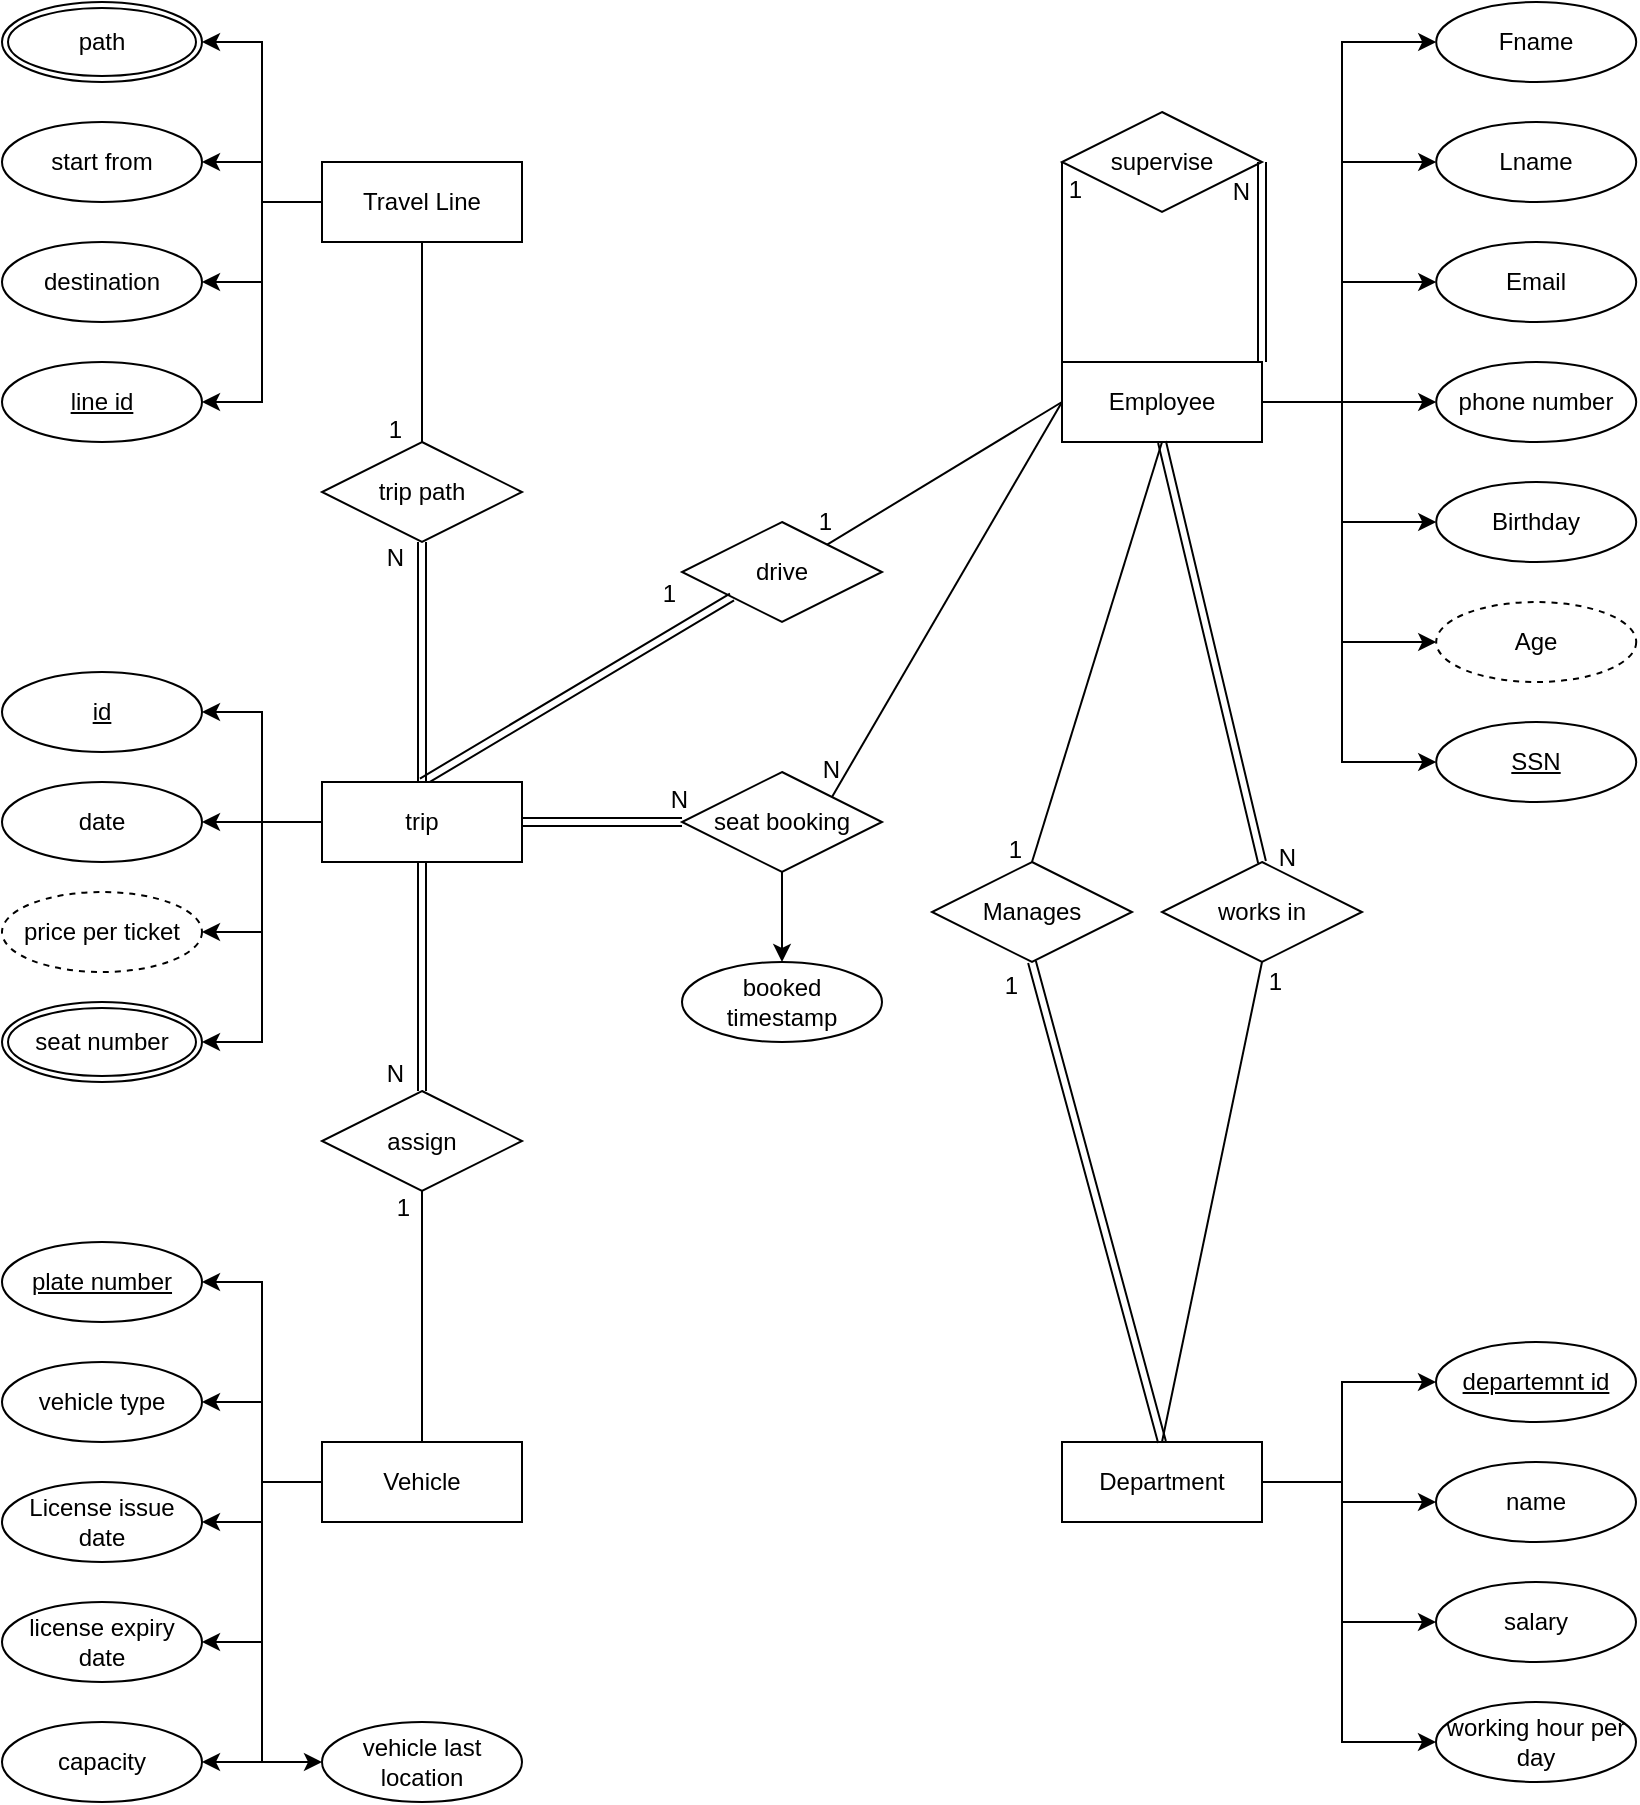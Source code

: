 <mxfile version="26.0.16" pages="3">
  <diagram id="R2lEEEUBdFMjLlhIrx00" name="ERD">
    <mxGraphModel dx="1050" dy="626" grid="1" gridSize="10" guides="1" tooltips="1" connect="1" arrows="1" fold="1" page="1" pageScale="1" pageWidth="827" pageHeight="1169" math="0" shadow="0" extFonts="Permanent Marker^https://fonts.googleapis.com/css?family=Permanent+Marker">
      <root>
        <mxCell id="0" />
        <mxCell id="1" parent="0" />
        <mxCell id="NklNjJwWlypvJffr3SQg-18" style="edgeStyle=orthogonalEdgeStyle;rounded=0;orthogonalLoop=1;jettySize=auto;html=1;entryX=0;entryY=0.5;entryDx=0;entryDy=0;" parent="1" source="NklNjJwWlypvJffr3SQg-10" target="NklNjJwWlypvJffr3SQg-11" edge="1">
          <mxGeometry relative="1" as="geometry">
            <Array as="points">
              <mxPoint x="680" y="240" />
              <mxPoint x="680" y="60" />
            </Array>
          </mxGeometry>
        </mxCell>
        <mxCell id="NklNjJwWlypvJffr3SQg-19" style="edgeStyle=orthogonalEdgeStyle;rounded=0;orthogonalLoop=1;jettySize=auto;html=1;entryX=0;entryY=0.5;entryDx=0;entryDy=0;" parent="1" source="NklNjJwWlypvJffr3SQg-10" target="NklNjJwWlypvJffr3SQg-12" edge="1">
          <mxGeometry relative="1" as="geometry">
            <Array as="points">
              <mxPoint x="680" y="240" />
              <mxPoint x="680" y="120" />
            </Array>
          </mxGeometry>
        </mxCell>
        <mxCell id="NklNjJwWlypvJffr3SQg-20" style="edgeStyle=orthogonalEdgeStyle;rounded=0;orthogonalLoop=1;jettySize=auto;html=1;entryX=0;entryY=0.5;entryDx=0;entryDy=0;" parent="1" source="NklNjJwWlypvJffr3SQg-10" target="NklNjJwWlypvJffr3SQg-13" edge="1">
          <mxGeometry relative="1" as="geometry">
            <Array as="points">
              <mxPoint x="680" y="240" />
              <mxPoint x="680" y="180" />
            </Array>
          </mxGeometry>
        </mxCell>
        <mxCell id="NklNjJwWlypvJffr3SQg-21" style="edgeStyle=orthogonalEdgeStyle;rounded=0;orthogonalLoop=1;jettySize=auto;html=1;entryX=0;entryY=0.5;entryDx=0;entryDy=0;" parent="1" source="NklNjJwWlypvJffr3SQg-10" target="NklNjJwWlypvJffr3SQg-14" edge="1">
          <mxGeometry relative="1" as="geometry">
            <Array as="points">
              <mxPoint x="680" y="240" />
              <mxPoint x="680" y="420" />
            </Array>
          </mxGeometry>
        </mxCell>
        <mxCell id="NklNjJwWlypvJffr3SQg-22" style="edgeStyle=orthogonalEdgeStyle;rounded=0;orthogonalLoop=1;jettySize=auto;html=1;entryX=0;entryY=0.5;entryDx=0;entryDy=0;" parent="1" source="NklNjJwWlypvJffr3SQg-10" target="NklNjJwWlypvJffr3SQg-16" edge="1">
          <mxGeometry relative="1" as="geometry">
            <Array as="points">
              <mxPoint x="680" y="240" />
              <mxPoint x="680" y="300" />
            </Array>
          </mxGeometry>
        </mxCell>
        <mxCell id="NklNjJwWlypvJffr3SQg-23" style="edgeStyle=orthogonalEdgeStyle;rounded=0;orthogonalLoop=1;jettySize=auto;html=1;entryX=0;entryY=0.5;entryDx=0;entryDy=0;" parent="1" source="NklNjJwWlypvJffr3SQg-10" target="NklNjJwWlypvJffr3SQg-15" edge="1">
          <mxGeometry relative="1" as="geometry">
            <Array as="points">
              <mxPoint x="680" y="240" />
              <mxPoint x="680" y="360" />
            </Array>
          </mxGeometry>
        </mxCell>
        <mxCell id="NklNjJwWlypvJffr3SQg-24" style="edgeStyle=orthogonalEdgeStyle;rounded=0;orthogonalLoop=1;jettySize=auto;html=1;entryX=0;entryY=0.5;entryDx=0;entryDy=0;" parent="1" source="NklNjJwWlypvJffr3SQg-10" target="NklNjJwWlypvJffr3SQg-17" edge="1">
          <mxGeometry relative="1" as="geometry">
            <Array as="points">
              <mxPoint x="710" y="240" />
              <mxPoint x="710" y="240" />
            </Array>
          </mxGeometry>
        </mxCell>
        <mxCell id="NklNjJwWlypvJffr3SQg-10" value="Employee" style="whiteSpace=wrap;html=1;align=center;" parent="1" vertex="1">
          <mxGeometry x="540" y="220" width="100" height="40" as="geometry" />
        </mxCell>
        <mxCell id="NklNjJwWlypvJffr3SQg-11" value="Fname" style="ellipse;whiteSpace=wrap;html=1;align=center;" parent="1" vertex="1">
          <mxGeometry x="727.11" y="40" width="100" height="40" as="geometry" />
        </mxCell>
        <mxCell id="NklNjJwWlypvJffr3SQg-12" value="Lname" style="ellipse;whiteSpace=wrap;html=1;align=center;" parent="1" vertex="1">
          <mxGeometry x="727.11" y="100" width="100" height="40" as="geometry" />
        </mxCell>
        <mxCell id="NklNjJwWlypvJffr3SQg-13" value="Email" style="ellipse;whiteSpace=wrap;html=1;align=center;" parent="1" vertex="1">
          <mxGeometry x="727.11" y="160" width="100" height="40" as="geometry" />
        </mxCell>
        <mxCell id="NklNjJwWlypvJffr3SQg-14" value="&lt;u&gt;SSN&lt;/u&gt;" style="ellipse;whiteSpace=wrap;html=1;align=center;" parent="1" vertex="1">
          <mxGeometry x="727.11" y="400" width="100" height="40" as="geometry" />
        </mxCell>
        <mxCell id="NklNjJwWlypvJffr3SQg-15" value="Age" style="ellipse;whiteSpace=wrap;html=1;align=center;dashed=1;" parent="1" vertex="1">
          <mxGeometry x="727.11" y="340" width="100" height="40" as="geometry" />
        </mxCell>
        <mxCell id="NklNjJwWlypvJffr3SQg-16" value="Birthday" style="ellipse;whiteSpace=wrap;html=1;align=center;" parent="1" vertex="1">
          <mxGeometry x="727.11" y="280" width="100" height="40" as="geometry" />
        </mxCell>
        <mxCell id="NklNjJwWlypvJffr3SQg-17" value="phone number" style="ellipse;whiteSpace=wrap;html=1;align=center;" parent="1" vertex="1">
          <mxGeometry x="727.11" y="220" width="100" height="40" as="geometry" />
        </mxCell>
        <mxCell id="NklNjJwWlypvJffr3SQg-29" style="edgeStyle=orthogonalEdgeStyle;rounded=0;orthogonalLoop=1;jettySize=auto;html=1;" parent="1" source="NklNjJwWlypvJffr3SQg-36" target="NklNjJwWlypvJffr3SQg-38" edge="1">
          <mxGeometry relative="1" as="geometry">
            <Array as="points">
              <mxPoint x="680" y="780" />
              <mxPoint x="680" y="790" />
            </Array>
          </mxGeometry>
        </mxCell>
        <mxCell id="NklNjJwWlypvJffr3SQg-30" style="edgeStyle=orthogonalEdgeStyle;rounded=0;orthogonalLoop=1;jettySize=auto;html=1;entryX=0;entryY=0.5;entryDx=0;entryDy=0;" parent="1" source="NklNjJwWlypvJffr3SQg-36" target="NklNjJwWlypvJffr3SQg-37" edge="1">
          <mxGeometry relative="1" as="geometry">
            <Array as="points">
              <mxPoint x="680" y="780" />
              <mxPoint x="680" y="730" />
            </Array>
          </mxGeometry>
        </mxCell>
        <mxCell id="NklNjJwWlypvJffr3SQg-69" style="edgeStyle=orthogonalEdgeStyle;rounded=0;orthogonalLoop=1;jettySize=auto;html=1;entryX=0;entryY=0.5;entryDx=0;entryDy=0;" parent="1" source="NklNjJwWlypvJffr3SQg-36" target="NklNjJwWlypvJffr3SQg-67" edge="1">
          <mxGeometry relative="1" as="geometry">
            <Array as="points">
              <mxPoint x="680" y="780" />
              <mxPoint x="680" y="850" />
            </Array>
          </mxGeometry>
        </mxCell>
        <mxCell id="NklNjJwWlypvJffr3SQg-80" style="edgeStyle=orthogonalEdgeStyle;rounded=0;orthogonalLoop=1;jettySize=auto;html=1;entryX=0;entryY=0.5;entryDx=0;entryDy=0;" parent="1" source="NklNjJwWlypvJffr3SQg-36" target="NklNjJwWlypvJffr3SQg-79" edge="1">
          <mxGeometry relative="1" as="geometry">
            <Array as="points">
              <mxPoint x="680" y="780" />
              <mxPoint x="680" y="910" />
            </Array>
          </mxGeometry>
        </mxCell>
        <mxCell id="NklNjJwWlypvJffr3SQg-36" value="Department" style="whiteSpace=wrap;html=1;align=center;" parent="1" vertex="1">
          <mxGeometry x="540" y="760" width="100" height="40" as="geometry" />
        </mxCell>
        <mxCell id="NklNjJwWlypvJffr3SQg-37" value="&lt;u&gt;departemnt id&lt;/u&gt;" style="ellipse;whiteSpace=wrap;html=1;align=center;" parent="1" vertex="1">
          <mxGeometry x="727" y="710" width="100" height="40" as="geometry" />
        </mxCell>
        <mxCell id="NklNjJwWlypvJffr3SQg-38" value="name" style="ellipse;whiteSpace=wrap;html=1;align=center;" parent="1" vertex="1">
          <mxGeometry x="727" y="770" width="100" height="40" as="geometry" />
        </mxCell>
        <mxCell id="NklNjJwWlypvJffr3SQg-44" style="edgeStyle=orthogonalEdgeStyle;rounded=0;orthogonalLoop=1;jettySize=auto;html=1;" parent="1" source="NklNjJwWlypvJffr3SQg-47" target="NklNjJwWlypvJffr3SQg-49" edge="1">
          <mxGeometry relative="1" as="geometry" />
        </mxCell>
        <mxCell id="NklNjJwWlypvJffr3SQg-45" style="edgeStyle=orthogonalEdgeStyle;rounded=0;orthogonalLoop=1;jettySize=auto;html=1;entryX=1;entryY=0.5;entryDx=0;entryDy=0;" parent="1" source="NklNjJwWlypvJffr3SQg-47" target="NklNjJwWlypvJffr3SQg-48" edge="1">
          <mxGeometry relative="1" as="geometry" />
        </mxCell>
        <mxCell id="NklNjJwWlypvJffr3SQg-46" style="edgeStyle=orthogonalEdgeStyle;rounded=0;orthogonalLoop=1;jettySize=auto;html=1;entryX=1;entryY=0.5;entryDx=0;entryDy=0;" parent="1" source="NklNjJwWlypvJffr3SQg-47" target="NklNjJwWlypvJffr3SQg-50" edge="1">
          <mxGeometry relative="1" as="geometry" />
        </mxCell>
        <mxCell id="NklNjJwWlypvJffr3SQg-53" style="edgeStyle=orthogonalEdgeStyle;rounded=0;orthogonalLoop=1;jettySize=auto;html=1;entryX=1;entryY=0.5;entryDx=0;entryDy=0;" parent="1" source="NklNjJwWlypvJffr3SQg-47" target="pRESsJM0o0zApB6dmgyF-2" edge="1">
          <mxGeometry relative="1" as="geometry">
            <mxPoint x="110" y="240" as="targetPoint" />
          </mxGeometry>
        </mxCell>
        <mxCell id="NklNjJwWlypvJffr3SQg-47" value="Travel Line" style="whiteSpace=wrap;html=1;align=center;" parent="1" vertex="1">
          <mxGeometry x="170" y="120" width="100" height="40" as="geometry" />
        </mxCell>
        <mxCell id="NklNjJwWlypvJffr3SQg-48" value="&lt;u&gt;line id&lt;/u&gt;" style="ellipse;whiteSpace=wrap;html=1;align=center;" parent="1" vertex="1">
          <mxGeometry x="10" y="220" width="100" height="40" as="geometry" />
        </mxCell>
        <mxCell id="NklNjJwWlypvJffr3SQg-49" value="start from" style="ellipse;whiteSpace=wrap;html=1;align=center;" parent="1" vertex="1">
          <mxGeometry x="10" y="100" width="100" height="40" as="geometry" />
        </mxCell>
        <mxCell id="NklNjJwWlypvJffr3SQg-50" value="destination" style="ellipse;whiteSpace=wrap;html=1;align=center;" parent="1" vertex="1">
          <mxGeometry x="10" y="160" width="100" height="40" as="geometry" />
        </mxCell>
        <mxCell id="cpbKnT_YqKQunFlAUiyh-2" style="edgeStyle=orthogonalEdgeStyle;rounded=0;orthogonalLoop=1;jettySize=auto;html=1;entryX=1;entryY=0.5;entryDx=0;entryDy=0;" parent="1" source="NklNjJwWlypvJffr3SQg-60" target="NklNjJwWlypvJffr3SQg-61" edge="1">
          <mxGeometry relative="1" as="geometry">
            <mxPoint x="640" y="617.5" as="targetPoint" />
            <Array as="points">
              <mxPoint x="140" y="780" />
              <mxPoint x="140" y="680" />
            </Array>
          </mxGeometry>
        </mxCell>
        <mxCell id="cpbKnT_YqKQunFlAUiyh-3" style="edgeStyle=orthogonalEdgeStyle;rounded=0;orthogonalLoop=1;jettySize=auto;html=1;entryX=1;entryY=0.5;entryDx=0;entryDy=0;" parent="1" source="NklNjJwWlypvJffr3SQg-60" target="NklNjJwWlypvJffr3SQg-62" edge="1">
          <mxGeometry relative="1" as="geometry">
            <Array as="points">
              <mxPoint x="140" y="780" />
              <mxPoint x="140" y="920" />
            </Array>
          </mxGeometry>
        </mxCell>
        <mxCell id="cpbKnT_YqKQunFlAUiyh-4" style="edgeStyle=orthogonalEdgeStyle;rounded=0;orthogonalLoop=1;jettySize=auto;html=1;entryX=1;entryY=0.5;entryDx=0;entryDy=0;" parent="1" source="NklNjJwWlypvJffr3SQg-60" target="NklNjJwWlypvJffr3SQg-63" edge="1">
          <mxGeometry relative="1" as="geometry">
            <Array as="points">
              <mxPoint x="140" y="780" />
              <mxPoint x="140" y="740" />
            </Array>
          </mxGeometry>
        </mxCell>
        <mxCell id="cpbKnT_YqKQunFlAUiyh-5" style="edgeStyle=orthogonalEdgeStyle;rounded=0;orthogonalLoop=1;jettySize=auto;html=1;entryX=1;entryY=0.5;entryDx=0;entryDy=0;" parent="1" source="NklNjJwWlypvJffr3SQg-60" target="NklNjJwWlypvJffr3SQg-141" edge="1">
          <mxGeometry relative="1" as="geometry">
            <Array as="points">
              <mxPoint x="140" y="780" />
              <mxPoint x="140" y="800" />
            </Array>
          </mxGeometry>
        </mxCell>
        <mxCell id="IFpw_W32OVMiBc067hmT-3" style="edgeStyle=orthogonalEdgeStyle;rounded=0;orthogonalLoop=1;jettySize=auto;html=1;entryX=1;entryY=0.5;entryDx=0;entryDy=0;" parent="1" source="NklNjJwWlypvJffr3SQg-60" target="NklNjJwWlypvJffr3SQg-143" edge="1">
          <mxGeometry relative="1" as="geometry">
            <Array as="points">
              <mxPoint x="140" y="780" />
              <mxPoint x="140" y="860" />
            </Array>
          </mxGeometry>
        </mxCell>
        <mxCell id="Quoagtqed05BfPNyKlLd-1" style="edgeStyle=orthogonalEdgeStyle;rounded=0;orthogonalLoop=1;jettySize=auto;html=1;" parent="1" source="NklNjJwWlypvJffr3SQg-60" target="o-IKqCDb_I9IGzS628sj-3" edge="1">
          <mxGeometry relative="1" as="geometry">
            <Array as="points">
              <mxPoint x="140" y="780" />
              <mxPoint x="140" y="920" />
            </Array>
          </mxGeometry>
        </mxCell>
        <mxCell id="NklNjJwWlypvJffr3SQg-60" value="Vehicle" style="whiteSpace=wrap;html=1;align=center;" parent="1" vertex="1">
          <mxGeometry x="170" y="760" width="100" height="40" as="geometry" />
        </mxCell>
        <mxCell id="NklNjJwWlypvJffr3SQg-61" value="&lt;u&gt;plate number&lt;/u&gt;" style="ellipse;whiteSpace=wrap;html=1;align=center;" parent="1" vertex="1">
          <mxGeometry x="10" y="660" width="100" height="40" as="geometry" />
        </mxCell>
        <mxCell id="NklNjJwWlypvJffr3SQg-62" value="capacity" style="ellipse;whiteSpace=wrap;html=1;align=center;" parent="1" vertex="1">
          <mxGeometry x="10" y="900" width="100" height="40" as="geometry" />
        </mxCell>
        <mxCell id="NklNjJwWlypvJffr3SQg-63" value="vehicle type" style="ellipse;whiteSpace=wrap;html=1;align=center;" parent="1" vertex="1">
          <mxGeometry x="10" y="720" width="100" height="40" as="geometry" />
        </mxCell>
        <mxCell id="NklNjJwWlypvJffr3SQg-67" value="salary" style="ellipse;whiteSpace=wrap;html=1;align=center;" parent="1" vertex="1">
          <mxGeometry x="727" y="830" width="100" height="40" as="geometry" />
        </mxCell>
        <mxCell id="NklNjJwWlypvJffr3SQg-79" value="working hour per day" style="ellipse;whiteSpace=wrap;html=1;align=center;" parent="1" vertex="1">
          <mxGeometry x="727" y="890" width="100" height="40" as="geometry" />
        </mxCell>
        <mxCell id="NklNjJwWlypvJffr3SQg-82" value="Manages" style="shape=rhombus;perimeter=rhombusPerimeter;whiteSpace=wrap;html=1;align=center;" parent="1" vertex="1">
          <mxGeometry x="475" y="470.0" width="100" height="50" as="geometry" />
        </mxCell>
        <mxCell id="NklNjJwWlypvJffr3SQg-83" value="works in" style="shape=rhombus;perimeter=rhombusPerimeter;whiteSpace=wrap;html=1;align=center;" parent="1" vertex="1">
          <mxGeometry x="590" y="470.0" width="100" height="50" as="geometry" />
        </mxCell>
        <mxCell id="NklNjJwWlypvJffr3SQg-84" value="" style="endArrow=none;html=1;rounded=0;exitX=0.5;exitY=1;exitDx=0;exitDy=0;entryX=0.5;entryY=0;entryDx=0;entryDy=0;" parent="1" source="NklNjJwWlypvJffr3SQg-10" target="NklNjJwWlypvJffr3SQg-82" edge="1">
          <mxGeometry relative="1" as="geometry">
            <mxPoint x="260" y="240" as="sourcePoint" />
            <mxPoint x="650" y="300" as="targetPoint" />
          </mxGeometry>
        </mxCell>
        <mxCell id="NklNjJwWlypvJffr3SQg-85" value="1" style="resizable=0;html=1;whiteSpace=wrap;align=right;verticalAlign=bottom;" parent="NklNjJwWlypvJffr3SQg-84" connectable="0" vertex="1">
          <mxGeometry x="1" relative="1" as="geometry">
            <mxPoint x="-3" y="2" as="offset" />
          </mxGeometry>
        </mxCell>
        <mxCell id="NklNjJwWlypvJffr3SQg-91" value="" style="endArrow=none;html=1;rounded=0;exitX=0.5;exitY=0;exitDx=0;exitDy=0;entryX=0.5;entryY=1;entryDx=0;entryDy=0;" parent="1" source="NklNjJwWlypvJffr3SQg-36" target="NklNjJwWlypvJffr3SQg-83" edge="1">
          <mxGeometry relative="1" as="geometry">
            <mxPoint x="240" y="150" as="sourcePoint" />
            <mxPoint x="340" y="415" as="targetPoint" />
          </mxGeometry>
        </mxCell>
        <mxCell id="NklNjJwWlypvJffr3SQg-92" value="1" style="resizable=0;html=1;whiteSpace=wrap;align=right;verticalAlign=bottom;" parent="NklNjJwWlypvJffr3SQg-91" connectable="0" vertex="1">
          <mxGeometry x="1" relative="1" as="geometry">
            <mxPoint x="12" y="18" as="offset" />
          </mxGeometry>
        </mxCell>
        <mxCell id="NklNjJwWlypvJffr3SQg-93" value="" style="shape=link;html=1;rounded=0;exitX=0.5;exitY=1;exitDx=0;exitDy=0;entryX=0.5;entryY=0;entryDx=0;entryDy=0;" parent="1" source="NklNjJwWlypvJffr3SQg-10" target="NklNjJwWlypvJffr3SQg-83" edge="1">
          <mxGeometry relative="1" as="geometry">
            <mxPoint x="220" y="300" as="sourcePoint" />
            <mxPoint x="380" y="300" as="targetPoint" />
          </mxGeometry>
        </mxCell>
        <mxCell id="NklNjJwWlypvJffr3SQg-94" value="N" style="resizable=0;html=1;whiteSpace=wrap;align=right;verticalAlign=bottom;" parent="NklNjJwWlypvJffr3SQg-93" connectable="0" vertex="1">
          <mxGeometry x="1" relative="1" as="geometry">
            <mxPoint x="18" y="6" as="offset" />
          </mxGeometry>
        </mxCell>
        <mxCell id="NklNjJwWlypvJffr3SQg-95" value="" style="shape=link;html=1;rounded=0;entryX=0.5;entryY=1;entryDx=0;entryDy=0;exitX=0.5;exitY=0;exitDx=0;exitDy=0;" parent="1" source="NklNjJwWlypvJffr3SQg-36" target="NklNjJwWlypvJffr3SQg-82" edge="1">
          <mxGeometry relative="1" as="geometry">
            <mxPoint x="420" y="480" as="sourcePoint" />
            <mxPoint x="580" y="480" as="targetPoint" />
          </mxGeometry>
        </mxCell>
        <mxCell id="NklNjJwWlypvJffr3SQg-96" value="1" style="resizable=0;html=1;whiteSpace=wrap;align=right;verticalAlign=bottom;" parent="NklNjJwWlypvJffr3SQg-95" connectable="0" vertex="1">
          <mxGeometry x="1" relative="1" as="geometry">
            <mxPoint x="-6" y="20" as="offset" />
          </mxGeometry>
        </mxCell>
        <mxCell id="NklNjJwWlypvJffr3SQg-108" value="" style="endArrow=none;html=1;rounded=0;exitX=0.5;exitY=1;exitDx=0;exitDy=0;entryX=0.5;entryY=0;entryDx=0;entryDy=0;" parent="1" source="NklNjJwWlypvJffr3SQg-47" target="KJS5TxKPw3zXcjXdw0Kf-5" edge="1">
          <mxGeometry relative="1" as="geometry">
            <mxPoint x="170" y="-100" as="sourcePoint" />
            <mxPoint x="220" y="240" as="targetPoint" />
          </mxGeometry>
        </mxCell>
        <mxCell id="NklNjJwWlypvJffr3SQg-109" value="1" style="resizable=0;html=1;whiteSpace=wrap;align=right;verticalAlign=bottom;" parent="NklNjJwWlypvJffr3SQg-108" connectable="0" vertex="1">
          <mxGeometry x="1" relative="1" as="geometry">
            <mxPoint x="-9" y="2" as="offset" />
          </mxGeometry>
        </mxCell>
        <mxCell id="NklNjJwWlypvJffr3SQg-132" value="supervise" style="shape=rhombus;perimeter=rhombusPerimeter;whiteSpace=wrap;html=1;align=center;" parent="1" vertex="1">
          <mxGeometry x="540" y="95.0" width="100" height="50" as="geometry" />
        </mxCell>
        <mxCell id="NklNjJwWlypvJffr3SQg-133" value="" style="endArrow=none;html=1;rounded=0;entryX=0;entryY=0.5;entryDx=0;entryDy=0;exitX=0;exitY=0.5;exitDx=0;exitDy=0;" parent="1" source="NklNjJwWlypvJffr3SQg-10" target="NklNjJwWlypvJffr3SQg-132" edge="1">
          <mxGeometry relative="1" as="geometry">
            <mxPoint x="360" y="230" as="sourcePoint" />
            <mxPoint x="520" y="230" as="targetPoint" />
          </mxGeometry>
        </mxCell>
        <mxCell id="NklNjJwWlypvJffr3SQg-134" value="1" style="resizable=0;html=1;whiteSpace=wrap;align=right;verticalAlign=bottom;" parent="NklNjJwWlypvJffr3SQg-133" connectable="0" vertex="1">
          <mxGeometry x="1" relative="1" as="geometry">
            <mxPoint x="11" y="22" as="offset" />
          </mxGeometry>
        </mxCell>
        <mxCell id="NklNjJwWlypvJffr3SQg-137" value="" style="shape=link;html=1;rounded=0;entryX=1;entryY=0.5;entryDx=0;entryDy=0;exitX=1;exitY=0;exitDx=0;exitDy=0;" parent="1" source="NklNjJwWlypvJffr3SQg-10" target="NklNjJwWlypvJffr3SQg-132" edge="1">
          <mxGeometry relative="1" as="geometry">
            <mxPoint x="520" y="280" as="sourcePoint" />
            <mxPoint x="680" y="280" as="targetPoint" />
          </mxGeometry>
        </mxCell>
        <mxCell id="NklNjJwWlypvJffr3SQg-138" value="N" style="resizable=0;html=1;whiteSpace=wrap;align=right;verticalAlign=bottom;" parent="NklNjJwWlypvJffr3SQg-137" connectable="0" vertex="1">
          <mxGeometry x="1" relative="1" as="geometry">
            <mxPoint x="-5" y="23" as="offset" />
          </mxGeometry>
        </mxCell>
        <mxCell id="NklNjJwWlypvJffr3SQg-141" value="License issue date" style="ellipse;whiteSpace=wrap;html=1;align=center;" parent="1" vertex="1">
          <mxGeometry x="10" y="780" width="100" height="40" as="geometry" />
        </mxCell>
        <mxCell id="NklNjJwWlypvJffr3SQg-143" value="license expiry date" style="ellipse;whiteSpace=wrap;html=1;align=center;" parent="1" vertex="1">
          <mxGeometry x="10" y="840" width="100" height="40" as="geometry" />
        </mxCell>
        <mxCell id="pRESsJM0o0zApB6dmgyF-2" value="path" style="ellipse;shape=doubleEllipse;margin=3;whiteSpace=wrap;html=1;align=center;" parent="1" vertex="1">
          <mxGeometry x="10" y="40" width="100" height="40" as="geometry" />
        </mxCell>
        <mxCell id="XpZpqymr23Dw25BeT7Xt-1" value="&lt;span&gt;date&lt;/span&gt;" style="ellipse;whiteSpace=wrap;html=1;align=center;fontStyle=0" parent="1" vertex="1">
          <mxGeometry x="10" y="430" width="100" height="40" as="geometry" />
        </mxCell>
        <mxCell id="AcWFObX_j7mak9zk5aI1-1" value="booked timestamp" style="ellipse;whiteSpace=wrap;html=1;align=center;" parent="1" vertex="1">
          <mxGeometry x="350" y="520" width="100" height="40" as="geometry" />
        </mxCell>
        <mxCell id="_W9a2wqO96cgA9GckgWy-7" style="edgeStyle=orthogonalEdgeStyle;rounded=0;orthogonalLoop=1;jettySize=auto;html=1;entryX=1;entryY=0.5;entryDx=0;entryDy=0;exitX=0;exitY=0.5;exitDx=0;exitDy=0;" parent="1" source="KJS5TxKPw3zXcjXdw0Kf-1" target="_W9a2wqO96cgA9GckgWy-6" edge="1">
          <mxGeometry relative="1" as="geometry" />
        </mxCell>
        <mxCell id="_W9a2wqO96cgA9GckgWy-8" style="edgeStyle=orthogonalEdgeStyle;rounded=0;orthogonalLoop=1;jettySize=auto;html=1;entryX=1;entryY=0.5;entryDx=0;entryDy=0;exitX=0;exitY=0.5;exitDx=0;exitDy=0;" parent="1" source="KJS5TxKPw3zXcjXdw0Kf-1" target="XpZpqymr23Dw25BeT7Xt-1" edge="1">
          <mxGeometry relative="1" as="geometry" />
        </mxCell>
        <mxCell id="_W9a2wqO96cgA9GckgWy-3" value="drive" style="shape=rhombus;perimeter=rhombusPerimeter;whiteSpace=wrap;html=1;align=center;" parent="1" vertex="1">
          <mxGeometry x="350" y="300.0" width="100" height="50" as="geometry" />
        </mxCell>
        <mxCell id="_W9a2wqO96cgA9GckgWy-6" value="price per ticket" style="ellipse;whiteSpace=wrap;html=1;align=center;dashed=1;" parent="1" vertex="1">
          <mxGeometry x="10" y="485" width="100" height="40" as="geometry" />
        </mxCell>
        <mxCell id="_W9a2wqO96cgA9GckgWy-9" value="" style="shape=link;html=1;rounded=0;entryX=0;entryY=1;entryDx=0;entryDy=0;exitX=0.5;exitY=0;exitDx=0;exitDy=0;" parent="1" source="KJS5TxKPw3zXcjXdw0Kf-1" target="_W9a2wqO96cgA9GckgWy-3" edge="1">
          <mxGeometry relative="1" as="geometry">
            <mxPoint x="446.5" y="305" as="sourcePoint" />
            <mxPoint x="381.5" y="145" as="targetPoint" />
          </mxGeometry>
        </mxCell>
        <mxCell id="_W9a2wqO96cgA9GckgWy-10" value="1" style="resizable=0;html=1;whiteSpace=wrap;align=right;verticalAlign=bottom;" parent="_W9a2wqO96cgA9GckgWy-9" connectable="0" vertex="1">
          <mxGeometry x="1" relative="1" as="geometry">
            <mxPoint x="-26" y="7" as="offset" />
          </mxGeometry>
        </mxCell>
        <mxCell id="o-IKqCDb_I9IGzS628sj-3" value="vehicle last location" style="ellipse;whiteSpace=wrap;html=1;align=center;" parent="1" vertex="1">
          <mxGeometry x="170" y="900" width="100" height="40" as="geometry" />
        </mxCell>
        <mxCell id="3KNClxk6MwPPnk_VvM-F-2" style="edgeStyle=orthogonalEdgeStyle;rounded=0;orthogonalLoop=1;jettySize=auto;html=1;entryX=1;entryY=0.5;entryDx=0;entryDy=0;" parent="1" source="KJS5TxKPw3zXcjXdw0Kf-1" target="3KNClxk6MwPPnk_VvM-F-1" edge="1">
          <mxGeometry relative="1" as="geometry" />
        </mxCell>
        <mxCell id="zq5gpooDa09PeH1VObsK-2" style="edgeStyle=orthogonalEdgeStyle;rounded=0;orthogonalLoop=1;jettySize=auto;html=1;entryX=1;entryY=0.5;entryDx=0;entryDy=0;" parent="1" source="KJS5TxKPw3zXcjXdw0Kf-1" target="zq5gpooDa09PeH1VObsK-1" edge="1">
          <mxGeometry relative="1" as="geometry" />
        </mxCell>
        <mxCell id="KJS5TxKPw3zXcjXdw0Kf-1" value="trip" style="whiteSpace=wrap;html=1;align=center;" parent="1" vertex="1">
          <mxGeometry x="170" y="430" width="100" height="40" as="geometry" />
        </mxCell>
        <mxCell id="KJS5TxKPw3zXcjXdw0Kf-3" value="seat booking" style="shape=rhombus;perimeter=rhombusPerimeter;whiteSpace=wrap;html=1;align=center;" parent="1" vertex="1">
          <mxGeometry x="350" y="425.0" width="100" height="50" as="geometry" />
        </mxCell>
        <mxCell id="KJS5TxKPw3zXcjXdw0Kf-5" value="trip path" style="shape=rhombus;perimeter=rhombusPerimeter;whiteSpace=wrap;html=1;align=center;" parent="1" vertex="1">
          <mxGeometry x="170" y="260.0" width="100" height="50" as="geometry" />
        </mxCell>
        <mxCell id="KJS5TxKPw3zXcjXdw0Kf-4" value="assign" style="shape=rhombus;perimeter=rhombusPerimeter;whiteSpace=wrap;html=1;align=center;" parent="1" vertex="1">
          <mxGeometry x="170" y="584.5" width="100" height="50" as="geometry" />
        </mxCell>
        <mxCell id="KJS5TxKPw3zXcjXdw0Kf-8" value="" style="shape=link;html=1;rounded=0;exitX=0.5;exitY=1;exitDx=0;exitDy=0;" parent="1" source="KJS5TxKPw3zXcjXdw0Kf-1" target="KJS5TxKPw3zXcjXdw0Kf-4" edge="1">
          <mxGeometry relative="1" as="geometry">
            <mxPoint x="250" y="510" as="sourcePoint" />
            <mxPoint x="410" y="510" as="targetPoint" />
          </mxGeometry>
        </mxCell>
        <mxCell id="KJS5TxKPw3zXcjXdw0Kf-9" value="N" style="resizable=0;html=1;whiteSpace=wrap;align=right;verticalAlign=bottom;" parent="KJS5TxKPw3zXcjXdw0Kf-8" connectable="0" vertex="1">
          <mxGeometry x="1" relative="1" as="geometry">
            <mxPoint x="-8" as="offset" />
          </mxGeometry>
        </mxCell>
        <mxCell id="KJS5TxKPw3zXcjXdw0Kf-10" value="" style="endArrow=none;html=1;rounded=0;exitX=0.5;exitY=0;exitDx=0;exitDy=0;entryX=0.5;entryY=1;entryDx=0;entryDy=0;" parent="1" source="NklNjJwWlypvJffr3SQg-60" target="KJS5TxKPw3zXcjXdw0Kf-4" edge="1">
          <mxGeometry relative="1" as="geometry">
            <mxPoint x="290" y="640" as="sourcePoint" />
            <mxPoint x="450" y="640" as="targetPoint" />
          </mxGeometry>
        </mxCell>
        <mxCell id="KJS5TxKPw3zXcjXdw0Kf-11" value="1" style="resizable=0;html=1;whiteSpace=wrap;align=right;verticalAlign=bottom;" parent="KJS5TxKPw3zXcjXdw0Kf-10" connectable="0" vertex="1">
          <mxGeometry x="1" relative="1" as="geometry">
            <mxPoint x="-5" y="17" as="offset" />
          </mxGeometry>
        </mxCell>
        <mxCell id="KJS5TxKPw3zXcjXdw0Kf-13" value="" style="shape=link;html=1;rounded=0;entryX=0.5;entryY=1;entryDx=0;entryDy=0;" parent="1" source="KJS5TxKPw3zXcjXdw0Kf-1" target="KJS5TxKPw3zXcjXdw0Kf-5" edge="1">
          <mxGeometry relative="1" as="geometry">
            <mxPoint x="280" y="312.5" as="sourcePoint" />
            <mxPoint x="280" y="427.5" as="targetPoint" />
          </mxGeometry>
        </mxCell>
        <mxCell id="KJS5TxKPw3zXcjXdw0Kf-14" value="N" style="resizable=0;html=1;whiteSpace=wrap;align=right;verticalAlign=bottom;" parent="KJS5TxKPw3zXcjXdw0Kf-13" connectable="0" vertex="1">
          <mxGeometry x="1" relative="1" as="geometry">
            <mxPoint x="-8" y="16" as="offset" />
          </mxGeometry>
        </mxCell>
        <mxCell id="KJS5TxKPw3zXcjXdw0Kf-15" value="" style="endArrow=none;html=1;rounded=0;exitX=0;exitY=0.5;exitDx=0;exitDy=0;" parent="1" source="NklNjJwWlypvJffr3SQg-10" target="_W9a2wqO96cgA9GckgWy-3" edge="1">
          <mxGeometry relative="1" as="geometry">
            <mxPoint x="270" y="520" as="sourcePoint" />
            <mxPoint x="430" y="520" as="targetPoint" />
          </mxGeometry>
        </mxCell>
        <mxCell id="KJS5TxKPw3zXcjXdw0Kf-16" value="1" style="resizable=0;html=1;whiteSpace=wrap;align=right;verticalAlign=bottom;" parent="KJS5TxKPw3zXcjXdw0Kf-15" connectable="0" vertex="1">
          <mxGeometry x="1" relative="1" as="geometry">
            <mxPoint x="4" y="-3" as="offset" />
          </mxGeometry>
        </mxCell>
        <mxCell id="KJS5TxKPw3zXcjXdw0Kf-22" style="edgeStyle=orthogonalEdgeStyle;rounded=0;orthogonalLoop=1;jettySize=auto;html=1;entryX=0.5;entryY=0;entryDx=0;entryDy=0;exitX=0.5;exitY=1;exitDx=0;exitDy=0;" parent="1" source="KJS5TxKPw3zXcjXdw0Kf-3" target="AcWFObX_j7mak9zk5aI1-1" edge="1">
          <mxGeometry relative="1" as="geometry">
            <mxPoint x="400" y="480" as="sourcePoint" />
            <Array as="points" />
          </mxGeometry>
        </mxCell>
        <mxCell id="3KNClxk6MwPPnk_VvM-F-1" value="&lt;span&gt;&lt;u&gt;id&lt;/u&gt;&lt;/span&gt;" style="ellipse;whiteSpace=wrap;html=1;align=center;fontStyle=0" parent="1" vertex="1">
          <mxGeometry x="10" y="375" width="100" height="40" as="geometry" />
        </mxCell>
        <mxCell id="3KNClxk6MwPPnk_VvM-F-6" value="" style="endArrow=none;html=1;rounded=0;entryX=1;entryY=0;entryDx=0;entryDy=0;exitX=0;exitY=0.5;exitDx=0;exitDy=0;" parent="1" source="NklNjJwWlypvJffr3SQg-10" target="KJS5TxKPw3zXcjXdw0Kf-3" edge="1">
          <mxGeometry relative="1" as="geometry">
            <mxPoint x="180" y="530" as="sourcePoint" />
            <mxPoint x="340" y="530" as="targetPoint" />
          </mxGeometry>
        </mxCell>
        <mxCell id="3KNClxk6MwPPnk_VvM-F-7" value="N" style="resizable=0;html=1;whiteSpace=wrap;align=right;verticalAlign=bottom;" parent="3KNClxk6MwPPnk_VvM-F-6" connectable="0" vertex="1">
          <mxGeometry x="1" relative="1" as="geometry">
            <mxPoint x="5" y="-5" as="offset" />
          </mxGeometry>
        </mxCell>
        <mxCell id="3KNClxk6MwPPnk_VvM-F-8" value="" style="shape=link;html=1;rounded=0;exitX=1;exitY=0.5;exitDx=0;exitDy=0;entryX=0;entryY=0.5;entryDx=0;entryDy=0;" parent="1" source="KJS5TxKPw3zXcjXdw0Kf-1" target="KJS5TxKPw3zXcjXdw0Kf-3" edge="1">
          <mxGeometry relative="1" as="geometry">
            <mxPoint x="230" y="480" as="sourcePoint" />
            <mxPoint x="230" y="595" as="targetPoint" />
          </mxGeometry>
        </mxCell>
        <mxCell id="3KNClxk6MwPPnk_VvM-F-9" value="N" style="resizable=0;html=1;whiteSpace=wrap;align=right;verticalAlign=bottom;" parent="3KNClxk6MwPPnk_VvM-F-8" connectable="0" vertex="1">
          <mxGeometry x="1" relative="1" as="geometry">
            <mxPoint x="4" y="-3" as="offset" />
          </mxGeometry>
        </mxCell>
        <mxCell id="zq5gpooDa09PeH1VObsK-1" value="seat number" style="ellipse;shape=doubleEllipse;margin=3;whiteSpace=wrap;html=1;align=center;" parent="1" vertex="1">
          <mxGeometry x="10" y="540" width="100" height="40" as="geometry" />
        </mxCell>
      </root>
    </mxGraphModel>
  </diagram>
  <diagram id="PUa9zV44byczBz41YlO1" name="Mapping">
    <mxGraphModel dx="1050" dy="626" grid="1" gridSize="10" guides="1" tooltips="1" connect="1" arrows="1" fold="1" page="1" pageScale="1" pageWidth="1169" pageHeight="827" background="none" math="0" shadow="0">
      <root>
        <mxCell id="0" />
        <mxCell id="1" parent="0" />
        <mxCell id="f_MXZyqCNi0qhg5nqd-k-1" value="SSN" style="whiteSpace=wrap;html=1;align=center;fontStyle=4" parent="1" vertex="1">
          <mxGeometry x="80" y="80" width="100" height="40" as="geometry" />
        </mxCell>
        <mxCell id="f_MXZyqCNi0qhg5nqd-k-2" value="first name" style="whiteSpace=wrap;html=1;align=center;" parent="1" vertex="1">
          <mxGeometry x="180" y="80" width="100" height="40" as="geometry" />
        </mxCell>
        <mxCell id="f_MXZyqCNi0qhg5nqd-k-3" value="last name" style="whiteSpace=wrap;html=1;align=center;" parent="1" vertex="1">
          <mxGeometry x="280" y="80" width="100" height="40" as="geometry" />
        </mxCell>
        <mxCell id="f_MXZyqCNi0qhg5nqd-k-4" value="email" style="whiteSpace=wrap;html=1;align=center;" parent="1" vertex="1">
          <mxGeometry x="380" y="80" width="100" height="40" as="geometry" />
        </mxCell>
        <mxCell id="f_MXZyqCNi0qhg5nqd-k-5" value="phone number" style="whiteSpace=wrap;html=1;align=center;" parent="1" vertex="1">
          <mxGeometry x="480" y="80" width="100" height="40" as="geometry" />
        </mxCell>
        <mxCell id="f_MXZyqCNi0qhg5nqd-k-6" value="birthday" style="whiteSpace=wrap;html=1;align=center;" parent="1" vertex="1">
          <mxGeometry x="580" y="80" width="100" height="40" as="geometry" />
        </mxCell>
        <mxCell id="f_MXZyqCNi0qhg5nqd-k-8" value="Employee" style="text;html=1;align=center;verticalAlign=middle;whiteSpace=wrap;rounded=0;" parent="1" vertex="1">
          <mxGeometry x="80" y="60" width="50" height="20" as="geometry" />
        </mxCell>
        <mxCell id="hLarjiYbdXM0lVOPDfu9-2" style="edgeStyle=orthogonalEdgeStyle;rounded=0;orthogonalLoop=1;jettySize=auto;html=1;entryX=0.75;entryY=0;entryDx=0;entryDy=0;" parent="1" source="f_MXZyqCNi0qhg5nqd-k-9" target="f_MXZyqCNi0qhg5nqd-k-1" edge="1">
          <mxGeometry relative="1" as="geometry">
            <Array as="points">
              <mxPoint x="730" y="40" />
              <mxPoint x="155" y="40" />
            </Array>
          </mxGeometry>
        </mxCell>
        <mxCell id="f_MXZyqCNi0qhg5nqd-k-9" value="supervisor" style="whiteSpace=wrap;html=1;align=center;" parent="1" vertex="1">
          <mxGeometry x="680" y="80" width="100" height="40" as="geometry" />
        </mxCell>
        <mxCell id="hLarjiYbdXM0lVOPDfu9-1" style="edgeStyle=orthogonalEdgeStyle;rounded=0;orthogonalLoop=1;jettySize=auto;html=1;" parent="1" source="f_MXZyqCNi0qhg5nqd-k-10" target="xzLopFrfFVVkdA1cPZVD-1" edge="1">
          <mxGeometry relative="1" as="geometry">
            <Array as="points">
              <mxPoint x="830" y="260" />
              <mxPoint x="160" y="260" />
            </Array>
          </mxGeometry>
        </mxCell>
        <mxCell id="f_MXZyqCNi0qhg5nqd-k-10" value="Department ID" style="whiteSpace=wrap;html=1;align=center;" parent="1" vertex="1">
          <mxGeometry x="780" y="80" width="100" height="40" as="geometry" />
        </mxCell>
        <mxCell id="xzLopFrfFVVkdA1cPZVD-1" value="Department ID" style="whiteSpace=wrap;html=1;align=center;fontStyle=4" parent="1" vertex="1">
          <mxGeometry x="80" y="200" width="100" height="40" as="geometry" />
        </mxCell>
        <mxCell id="xzLopFrfFVVkdA1cPZVD-2" value="name" style="whiteSpace=wrap;html=1;align=center;" parent="1" vertex="1">
          <mxGeometry x="180" y="200" width="100" height="40" as="geometry" />
        </mxCell>
        <mxCell id="xzLopFrfFVVkdA1cPZVD-3" value="salary" style="whiteSpace=wrap;html=1;align=center;" parent="1" vertex="1">
          <mxGeometry x="280" y="200" width="100" height="40" as="geometry" />
        </mxCell>
        <mxCell id="xzLopFrfFVVkdA1cPZVD-4" value="working hours per day" style="whiteSpace=wrap;html=1;align=center;" parent="1" vertex="1">
          <mxGeometry x="380" y="200" width="100" height="40" as="geometry" />
        </mxCell>
        <mxCell id="hLarjiYbdXM0lVOPDfu9-3" style="edgeStyle=orthogonalEdgeStyle;rounded=0;orthogonalLoop=1;jettySize=auto;html=1;" parent="1" source="xzLopFrfFVVkdA1cPZVD-5" edge="1">
          <mxGeometry relative="1" as="geometry">
            <Array as="points">
              <mxPoint x="540" y="160" />
              <mxPoint x="130" y="160" />
            </Array>
            <mxPoint x="130" y="120" as="targetPoint" />
          </mxGeometry>
        </mxCell>
        <mxCell id="xzLopFrfFVVkdA1cPZVD-5" value="department manager" style="whiteSpace=wrap;html=1;align=center;" parent="1" vertex="1">
          <mxGeometry x="480" y="200" width="120" height="40" as="geometry" />
        </mxCell>
        <mxCell id="xzLopFrfFVVkdA1cPZVD-7" value="Department" style="text;html=1;align=center;verticalAlign=middle;whiteSpace=wrap;rounded=0;" parent="1" vertex="1">
          <mxGeometry x="80" y="180" width="60" height="20" as="geometry" />
        </mxCell>
        <mxCell id="dbakH47fTUvbafYAbYX8-6" value="Trip" style="text;html=1;align=center;verticalAlign=middle;whiteSpace=wrap;rounded=0;" parent="1" vertex="1">
          <mxGeometry x="80" y="300" width="20" height="20" as="geometry" />
        </mxCell>
        <mxCell id="gL6tGmjJgZ6d5vxq1eqb-2" value="capacity" style="whiteSpace=wrap;html=1;align=center;" parent="1" vertex="1">
          <mxGeometry x="180" y="560" width="100" height="40" as="geometry" />
        </mxCell>
        <mxCell id="gL6tGmjJgZ6d5vxq1eqb-3" value="vehicle level" style="whiteSpace=wrap;html=1;align=center;" parent="1" vertex="1">
          <mxGeometry x="280" y="560" width="100" height="40" as="geometry" />
        </mxCell>
        <mxCell id="gL6tGmjJgZ6d5vxq1eqb-4" value="License issue date" style="whiteSpace=wrap;html=1;align=center;" parent="1" vertex="1">
          <mxGeometry x="380" y="560" width="100" height="40" as="geometry" />
        </mxCell>
        <mxCell id="gL6tGmjJgZ6d5vxq1eqb-5" value="License expiry&amp;nbsp;date" style="whiteSpace=wrap;html=1;align=center;" parent="1" vertex="1">
          <mxGeometry x="480" y="560" width="100" height="40" as="geometry" />
        </mxCell>
        <mxCell id="gL6tGmjJgZ6d5vxq1eqb-6" value="Vehicle" style="text;html=1;align=center;verticalAlign=middle;whiteSpace=wrap;rounded=0;" parent="1" vertex="1">
          <mxGeometry x="80" y="540" width="40" height="20" as="geometry" />
        </mxCell>
        <mxCell id="5tkXqsnTwqsZCOiKub0C-1" value="Travel line ID" style="whiteSpace=wrap;html=1;align=center;fontStyle=4" parent="1" vertex="1">
          <mxGeometry x="80" y="680" width="100" height="40" as="geometry" />
        </mxCell>
        <mxCell id="5tkXqsnTwqsZCOiKub0C-2" value="start from" style="whiteSpace=wrap;html=1;align=center;" parent="1" vertex="1">
          <mxGeometry x="180" y="680" width="100" height="40" as="geometry" />
        </mxCell>
        <mxCell id="5tkXqsnTwqsZCOiKub0C-3" value="destination" style="whiteSpace=wrap;html=1;align=center;" parent="1" vertex="1">
          <mxGeometry x="280" y="680" width="100" height="40" as="geometry" />
        </mxCell>
        <mxCell id="5tkXqsnTwqsZCOiKub0C-4" value="&lt;u&gt;path&lt;/u&gt;" style="whiteSpace=wrap;html=1;align=center;" parent="1" vertex="1">
          <mxGeometry x="580" y="680" width="100" height="40" as="geometry" />
        </mxCell>
        <mxCell id="5tkXqsnTwqsZCOiKub0C-5" value="Travel Line" style="text;html=1;align=center;verticalAlign=middle;whiteSpace=wrap;rounded=0;" parent="1" vertex="1">
          <mxGeometry x="80" y="660" width="70" height="20" as="geometry" />
        </mxCell>
        <mxCell id="ibCRr-h5Ky61LX51q31H-2" style="edgeStyle=orthogonalEdgeStyle;rounded=0;orthogonalLoop=1;jettySize=auto;html=1;entryX=0;entryY=0.5;entryDx=0;entryDy=0;exitX=0.5;exitY=1;exitDx=0;exitDy=0;" parent="1" source="eEhLq694BqmC_yKxlUd3-1" target="ibCRr-h5Ky61LX51q31H-1" edge="1">
          <mxGeometry relative="1" as="geometry">
            <Array as="points">
              <mxPoint x="330" y="400" />
              <mxPoint x="60" y="400" />
              <mxPoint x="60" y="580" />
            </Array>
          </mxGeometry>
        </mxCell>
        <mxCell id="eEhLq694BqmC_yKxlUd3-1" value="car ID" style="whiteSpace=wrap;html=1;align=center;fontStyle=0" parent="1" vertex="1">
          <mxGeometry x="280" y="320" width="100" height="40" as="geometry" />
        </mxCell>
        <mxCell id="ibCRr-h5Ky61LX51q31H-3" style="edgeStyle=orthogonalEdgeStyle;rounded=0;orthogonalLoop=1;jettySize=auto;html=1;exitX=0.5;exitY=1;exitDx=0;exitDy=0;entryX=0;entryY=0.5;entryDx=0;entryDy=0;" parent="1" source="VxGQvcYrHpgKZy16UZu--1" target="5tkXqsnTwqsZCOiKub0C-1" edge="1">
          <mxGeometry relative="1" as="geometry">
            <Array as="points">
              <mxPoint x="230" y="380" />
              <mxPoint x="40" y="380" />
              <mxPoint x="40" y="700" />
            </Array>
            <mxPoint x="80" y="820" as="targetPoint" />
          </mxGeometry>
        </mxCell>
        <mxCell id="VxGQvcYrHpgKZy16UZu--1" value="Travel line ID" style="whiteSpace=wrap;html=1;align=center;fontStyle=0" parent="1" vertex="1">
          <mxGeometry x="180" y="320" width="100" height="40" as="geometry" />
        </mxCell>
        <mxCell id="98UfUK8bw6aOvYzK0kdN-6" value="" style="endArrow=none;dashed=1;html=1;rounded=0;" parent="1" edge="1">
          <mxGeometry width="50" height="50" relative="1" as="geometry">
            <mxPoint x="485" y="230.0" as="sourcePoint" />
            <mxPoint x="595" y="230" as="targetPoint" />
          </mxGeometry>
        </mxCell>
        <mxCell id="98UfUK8bw6aOvYzK0kdN-7" value="" style="endArrow=none;dashed=1;html=1;rounded=0;" parent="1" edge="1">
          <mxGeometry width="50" height="50" relative="1" as="geometry">
            <mxPoint x="785" y="110.0" as="sourcePoint" />
            <mxPoint x="875" y="110" as="targetPoint" />
          </mxGeometry>
        </mxCell>
        <mxCell id="ibCRr-h5Ky61LX51q31H-1" value="&lt;u&gt;plate number&lt;/u&gt;" style="whiteSpace=wrap;html=1;align=center;" parent="1" vertex="1">
          <mxGeometry x="80" y="560" width="100" height="40" as="geometry" />
        </mxCell>
        <mxCell id="0dZT9ZZSke4_C1Ia33Ju-2" style="edgeStyle=orthogonalEdgeStyle;rounded=0;orthogonalLoop=1;jettySize=auto;html=1;entryX=0.5;entryY=1;entryDx=0;entryDy=0;exitX=0.5;exitY=1;exitDx=0;exitDy=0;" parent="1" source="0dZT9ZZSke4_C1Ia33Ju-1" target="5tkXqsnTwqsZCOiKub0C-1" edge="1">
          <mxGeometry relative="1" as="geometry">
            <mxPoint x="555" y="690" as="sourcePoint" />
            <mxPoint x="130" y="730" as="targetPoint" />
            <Array as="points">
              <mxPoint x="530" y="760" />
              <mxPoint x="130" y="760" />
            </Array>
          </mxGeometry>
        </mxCell>
        <mxCell id="0dZT9ZZSke4_C1Ia33Ju-1" value="Travel line ID" style="whiteSpace=wrap;html=1;align=center;fontStyle=4" parent="1" vertex="1">
          <mxGeometry x="480" y="680" width="100" height="40" as="geometry" />
        </mxCell>
        <mxCell id="0dZT9ZZSke4_C1Ia33Ju-3" value="seat number" style="whiteSpace=wrap;html=1;align=center;fontStyle=4" parent="1" vertex="1">
          <mxGeometry x="180" y="440" width="100" height="40" as="geometry" />
        </mxCell>
        <mxCell id="0dZT9ZZSke4_C1Ia33Ju-4" value="Seat" style="text;html=1;align=center;verticalAlign=middle;whiteSpace=wrap;rounded=0;" parent="1" vertex="1">
          <mxGeometry x="80" y="420" width="30" height="20" as="geometry" />
        </mxCell>
        <mxCell id="0dZT9ZZSke4_C1Ia33Ju-6" value="Travel path" style="text;html=1;align=center;verticalAlign=middle;whiteSpace=wrap;rounded=0;" parent="1" vertex="1">
          <mxGeometry x="480" y="660" width="70" height="20" as="geometry" />
        </mxCell>
        <mxCell id="uvL3vRVSWNsHv2XMohq0-1" value="" style="endArrow=none;dashed=1;html=1;rounded=0;" parent="1" edge="1">
          <mxGeometry width="50" height="50" relative="1" as="geometry">
            <mxPoint x="493" y="710" as="sourcePoint" />
            <mxPoint x="646" y="710" as="targetPoint" />
          </mxGeometry>
        </mxCell>
        <mxCell id="pZAeXTeYhg1B-C7_rndc-1" value="" style="endArrow=none;dashed=1;html=1;rounded=0;" parent="1" edge="1">
          <mxGeometry width="50" height="50" relative="1" as="geometry">
            <mxPoint x="700" y="110.0" as="sourcePoint" />
            <mxPoint x="760" y="110" as="targetPoint" />
          </mxGeometry>
        </mxCell>
        <mxCell id="EjgOM2f9UD1EaawCIVLa-1" value="trip date" style="whiteSpace=wrap;html=1;align=center;fontStyle=0;labelBackgroundColor=none;" parent="1" vertex="1">
          <mxGeometry x="480" y="320" width="100" height="40" as="geometry" />
        </mxCell>
        <mxCell id="v8nMzel5LCFRrjdzvOEV-1" value="vehicle last location" style="whiteSpace=wrap;html=1;align=center;" parent="1" vertex="1">
          <mxGeometry x="580" y="560" width="100" height="40" as="geometry" />
        </mxCell>
        <mxCell id="JcEn-4q0Xo_o23vqWPqK-2" style="edgeStyle=orthogonalEdgeStyle;rounded=0;orthogonalLoop=1;jettySize=auto;html=1;entryX=0;entryY=0.25;entryDx=0;entryDy=0;" parent="1" source="-62pQl0gGeNSRmGt-OpR-1" target="f_MXZyqCNi0qhg5nqd-k-1" edge="1">
          <mxGeometry relative="1" as="geometry">
            <Array as="points">
              <mxPoint x="430" y="300" />
              <mxPoint x="40" y="300" />
              <mxPoint x="40" y="90" />
            </Array>
          </mxGeometry>
        </mxCell>
        <mxCell id="-62pQl0gGeNSRmGt-OpR-1" value="driver" style="whiteSpace=wrap;html=1;align=center;fontStyle=0" parent="1" vertex="1">
          <mxGeometry x="380" y="320" width="100" height="40" as="geometry" />
        </mxCell>
        <mxCell id="JcEn-4q0Xo_o23vqWPqK-1" style="edgeStyle=orthogonalEdgeStyle;rounded=0;orthogonalLoop=1;jettySize=auto;html=1;entryX=0;entryY=0.75;entryDx=0;entryDy=0;" parent="1" source="-62pQl0gGeNSRmGt-OpR-2" target="f_MXZyqCNi0qhg5nqd-k-1" edge="1">
          <mxGeometry relative="1" as="geometry">
            <Array as="points">
              <mxPoint x="330" y="420" />
              <mxPoint x="600" y="420" />
              <mxPoint x="600" y="280" />
              <mxPoint x="60" y="280" />
              <mxPoint x="60" y="110" />
            </Array>
          </mxGeometry>
        </mxCell>
        <mxCell id="-62pQl0gGeNSRmGt-OpR-2" value="booked by" style="whiteSpace=wrap;html=1;align=center;fontStyle=4" parent="1" vertex="1">
          <mxGeometry x="280" y="440" width="100" height="40" as="geometry" />
        </mxCell>
        <mxCell id="cXxPvmE0SuuwIE6swihw-1" value="trip id" style="whiteSpace=wrap;html=1;align=center;fontStyle=4" parent="1" vertex="1">
          <mxGeometry x="80" y="320" width="100" height="40" as="geometry" />
        </mxCell>
        <mxCell id="ttXjoDxzal0vspxPdQJ3-1" style="edgeStyle=orthogonalEdgeStyle;rounded=0;orthogonalLoop=1;jettySize=auto;html=1;entryX=0.5;entryY=1;entryDx=0;entryDy=0;" parent="1" source="Q8XAUI-0NDRm0GNybwmm-1" target="cXxPvmE0SuuwIE6swihw-1" edge="1">
          <mxGeometry relative="1" as="geometry" />
        </mxCell>
        <mxCell id="Q8XAUI-0NDRm0GNybwmm-1" value="trip id" style="whiteSpace=wrap;html=1;align=center;fontStyle=4" parent="1" vertex="1">
          <mxGeometry x="80" y="440" width="100" height="40" as="geometry" />
        </mxCell>
        <mxCell id="1Bimp5JssjfkwsgpDsHZ-1" value="booed timestamp" style="whiteSpace=wrap;html=1;align=center;" parent="1" vertex="1">
          <mxGeometry x="380" y="440" width="100" height="40" as="geometry" />
        </mxCell>
        <mxCell id="ttXjoDxzal0vspxPdQJ3-2" value="" style="endArrow=none;dashed=1;html=1;rounded=0;" parent="1" edge="1">
          <mxGeometry width="50" height="50" relative="1" as="geometry">
            <mxPoint x="110" y="470" as="sourcePoint" />
            <mxPoint x="270" y="470" as="targetPoint" />
          </mxGeometry>
        </mxCell>
        <mxCell id="X5gVhfw1LymE7-XAhwaG-1" value="" style="endArrow=none;dashed=1;html=1;rounded=0;" parent="1" edge="1">
          <mxGeometry width="50" height="50" relative="1" as="geometry">
            <mxPoint x="410" y="350.0" as="sourcePoint" />
            <mxPoint x="450" y="350" as="targetPoint" />
          </mxGeometry>
        </mxCell>
        <mxCell id="X5gVhfw1LymE7-XAhwaG-3" value="" style="endArrow=none;dashed=1;html=1;rounded=0;" parent="1" edge="1">
          <mxGeometry width="50" height="50" relative="1" as="geometry">
            <mxPoint x="195" y="350.0" as="sourcePoint" />
            <mxPoint x="265" y="350" as="targetPoint" />
          </mxGeometry>
        </mxCell>
        <mxCell id="X5gVhfw1LymE7-XAhwaG-4" value="" style="endArrow=none;dashed=1;html=1;rounded=0;" parent="1" edge="1">
          <mxGeometry width="50" height="50" relative="1" as="geometry">
            <mxPoint x="310" y="350.0" as="sourcePoint" />
            <mxPoint x="350" y="350" as="targetPoint" />
          </mxGeometry>
        </mxCell>
      </root>
    </mxGraphModel>
  </diagram>
  <diagram id="9spTQudKHSazFZ_Fdutl" name="Tables">
    <mxGraphModel dx="1050" dy="626" grid="1" gridSize="10" guides="1" tooltips="1" connect="1" arrows="1" fold="1" page="1" pageScale="1" pageWidth="1169" pageHeight="827" math="0" shadow="0">
      <root>
        <mxCell id="0" />
        <mxCell id="1" parent="0" />
        <mxCell id="RW59DJeRlmcxKve8apeY-20" value="Employee" style="shape=table;startSize=30;container=1;collapsible=1;childLayout=tableLayout;fixedRows=1;rowLines=0;fontStyle=1;align=center;resizeLast=1;html=1;" parent="1" vertex="1">
          <mxGeometry x="400" y="40" width="200" height="271" as="geometry">
            <mxRectangle x="335" y="40" width="90" height="30" as="alternateBounds" />
          </mxGeometry>
        </mxCell>
        <mxCell id="RW59DJeRlmcxKve8apeY-21" value="" style="shape=tableRow;horizontal=0;startSize=0;swimlaneHead=0;swimlaneBody=0;fillColor=none;collapsible=0;dropTarget=0;points=[[0,0.5],[1,0.5]];portConstraint=eastwest;top=0;left=0;right=0;bottom=1;" parent="RW59DJeRlmcxKve8apeY-20" vertex="1">
          <mxGeometry y="30" width="200" height="30" as="geometry" />
        </mxCell>
        <mxCell id="RW59DJeRlmcxKve8apeY-22" value="PK" style="shape=partialRectangle;connectable=0;fillColor=none;top=0;left=0;bottom=0;right=0;fontStyle=1;overflow=hidden;whiteSpace=wrap;html=1;" parent="RW59DJeRlmcxKve8apeY-21" vertex="1">
          <mxGeometry width="30" height="30" as="geometry">
            <mxRectangle width="30" height="30" as="alternateBounds" />
          </mxGeometry>
        </mxCell>
        <mxCell id="RW59DJeRlmcxKve8apeY-23" value="SSN" style="shape=partialRectangle;connectable=0;fillColor=none;top=0;left=0;bottom=0;right=0;align=left;spacingLeft=6;fontStyle=5;overflow=hidden;whiteSpace=wrap;html=1;" parent="RW59DJeRlmcxKve8apeY-21" vertex="1">
          <mxGeometry x="30" width="170" height="30" as="geometry">
            <mxRectangle width="170" height="30" as="alternateBounds" />
          </mxGeometry>
        </mxCell>
        <mxCell id="RW59DJeRlmcxKve8apeY-27" value="" style="shape=tableRow;horizontal=0;startSize=0;swimlaneHead=0;swimlaneBody=0;fillColor=none;collapsible=0;dropTarget=0;points=[[0,0.5],[1,0.5]];portConstraint=eastwest;top=0;left=0;right=0;bottom=0;" parent="RW59DJeRlmcxKve8apeY-20" vertex="1">
          <mxGeometry y="60" width="200" height="30" as="geometry" />
        </mxCell>
        <mxCell id="RW59DJeRlmcxKve8apeY-28" value="" style="shape=partialRectangle;connectable=0;fillColor=none;top=0;left=0;bottom=0;right=0;editable=1;overflow=hidden;whiteSpace=wrap;html=1;" parent="RW59DJeRlmcxKve8apeY-27" vertex="1">
          <mxGeometry width="30" height="30" as="geometry">
            <mxRectangle width="30" height="30" as="alternateBounds" />
          </mxGeometry>
        </mxCell>
        <mxCell id="RW59DJeRlmcxKve8apeY-29" value="firstName" style="shape=partialRectangle;connectable=0;fillColor=none;top=0;left=0;bottom=0;right=0;align=left;spacingLeft=6;overflow=hidden;whiteSpace=wrap;html=1;" parent="RW59DJeRlmcxKve8apeY-27" vertex="1">
          <mxGeometry x="30" width="170" height="30" as="geometry">
            <mxRectangle width="170" height="30" as="alternateBounds" />
          </mxGeometry>
        </mxCell>
        <mxCell id="RW59DJeRlmcxKve8apeY-30" value="" style="shape=tableRow;horizontal=0;startSize=0;swimlaneHead=0;swimlaneBody=0;fillColor=none;collapsible=0;dropTarget=0;points=[[0,0.5],[1,0.5]];portConstraint=eastwest;top=0;left=0;right=0;bottom=0;" parent="RW59DJeRlmcxKve8apeY-20" vertex="1">
          <mxGeometry y="90" width="200" height="30" as="geometry" />
        </mxCell>
        <mxCell id="RW59DJeRlmcxKve8apeY-31" value="" style="shape=partialRectangle;connectable=0;fillColor=none;top=0;left=0;bottom=0;right=0;editable=1;overflow=hidden;whiteSpace=wrap;html=1;" parent="RW59DJeRlmcxKve8apeY-30" vertex="1">
          <mxGeometry width="30" height="30" as="geometry">
            <mxRectangle width="30" height="30" as="alternateBounds" />
          </mxGeometry>
        </mxCell>
        <mxCell id="RW59DJeRlmcxKve8apeY-32" value="lastName" style="shape=partialRectangle;connectable=0;fillColor=none;top=0;left=0;bottom=0;right=0;align=left;spacingLeft=6;overflow=hidden;whiteSpace=wrap;html=1;" parent="RW59DJeRlmcxKve8apeY-30" vertex="1">
          <mxGeometry x="30" width="170" height="30" as="geometry">
            <mxRectangle width="170" height="30" as="alternateBounds" />
          </mxGeometry>
        </mxCell>
        <mxCell id="RW59DJeRlmcxKve8apeY-33" value="" style="shape=tableRow;horizontal=0;startSize=0;swimlaneHead=0;swimlaneBody=0;fillColor=none;collapsible=0;dropTarget=0;points=[[0,0.5],[1,0.5]];portConstraint=eastwest;top=0;left=0;right=0;bottom=0;" parent="RW59DJeRlmcxKve8apeY-20" vertex="1">
          <mxGeometry y="120" width="200" height="30" as="geometry" />
        </mxCell>
        <mxCell id="RW59DJeRlmcxKve8apeY-34" value="" style="shape=partialRectangle;connectable=0;fillColor=none;top=0;left=0;bottom=0;right=0;editable=1;overflow=hidden;whiteSpace=wrap;html=1;" parent="RW59DJeRlmcxKve8apeY-33" vertex="1">
          <mxGeometry width="30" height="30" as="geometry">
            <mxRectangle width="30" height="30" as="alternateBounds" />
          </mxGeometry>
        </mxCell>
        <mxCell id="RW59DJeRlmcxKve8apeY-35" value="phoneNumber" style="shape=partialRectangle;connectable=0;fillColor=none;top=0;left=0;bottom=0;right=0;align=left;spacingLeft=6;overflow=hidden;whiteSpace=wrap;html=1;" parent="RW59DJeRlmcxKve8apeY-33" vertex="1">
          <mxGeometry x="30" width="170" height="30" as="geometry">
            <mxRectangle width="170" height="30" as="alternateBounds" />
          </mxGeometry>
        </mxCell>
        <mxCell id="RW59DJeRlmcxKve8apeY-36" value="" style="shape=tableRow;horizontal=0;startSize=0;swimlaneHead=0;swimlaneBody=0;fillColor=none;collapsible=0;dropTarget=0;points=[[0,0.5],[1,0.5]];portConstraint=eastwest;top=0;left=0;right=0;bottom=0;" parent="RW59DJeRlmcxKve8apeY-20" vertex="1">
          <mxGeometry y="150" width="200" height="30" as="geometry" />
        </mxCell>
        <mxCell id="RW59DJeRlmcxKve8apeY-37" value="" style="shape=partialRectangle;connectable=0;fillColor=none;top=0;left=0;bottom=0;right=0;editable=1;overflow=hidden;whiteSpace=wrap;html=1;" parent="RW59DJeRlmcxKve8apeY-36" vertex="1">
          <mxGeometry width="30" height="30" as="geometry">
            <mxRectangle width="30" height="30" as="alternateBounds" />
          </mxGeometry>
        </mxCell>
        <mxCell id="RW59DJeRlmcxKve8apeY-38" value="email" style="shape=partialRectangle;connectable=0;fillColor=none;top=0;left=0;bottom=0;right=0;align=left;spacingLeft=6;overflow=hidden;whiteSpace=wrap;html=1;" parent="RW59DJeRlmcxKve8apeY-36" vertex="1">
          <mxGeometry x="30" width="170" height="30" as="geometry">
            <mxRectangle width="170" height="30" as="alternateBounds" />
          </mxGeometry>
        </mxCell>
        <mxCell id="RW59DJeRlmcxKve8apeY-39" value="" style="shape=tableRow;horizontal=0;startSize=0;swimlaneHead=0;swimlaneBody=0;fillColor=none;collapsible=0;dropTarget=0;points=[[0,0.5],[1,0.5]];portConstraint=eastwest;top=0;left=0;right=0;bottom=0;" parent="RW59DJeRlmcxKve8apeY-20" vertex="1">
          <mxGeometry y="180" width="200" height="30" as="geometry" />
        </mxCell>
        <mxCell id="RW59DJeRlmcxKve8apeY-40" value="" style="shape=partialRectangle;connectable=0;fillColor=none;top=0;left=0;bottom=0;right=0;editable=1;overflow=hidden;whiteSpace=wrap;html=1;" parent="RW59DJeRlmcxKve8apeY-39" vertex="1">
          <mxGeometry width="30" height="30" as="geometry">
            <mxRectangle width="30" height="30" as="alternateBounds" />
          </mxGeometry>
        </mxCell>
        <mxCell id="RW59DJeRlmcxKve8apeY-41" value="birth day" style="shape=partialRectangle;connectable=0;fillColor=none;top=0;left=0;bottom=0;right=0;align=left;spacingLeft=6;overflow=hidden;whiteSpace=wrap;html=1;" parent="RW59DJeRlmcxKve8apeY-39" vertex="1">
          <mxGeometry x="30" width="170" height="30" as="geometry">
            <mxRectangle width="170" height="30" as="alternateBounds" />
          </mxGeometry>
        </mxCell>
        <mxCell id="lFswrWrJjcNfgw7ot04b-1" value="" style="shape=tableRow;horizontal=0;startSize=0;swimlaneHead=0;swimlaneBody=0;fillColor=none;collapsible=0;dropTarget=0;points=[[0,0.5],[1,0.5]];portConstraint=eastwest;top=0;left=0;right=0;bottom=0;" parent="RW59DJeRlmcxKve8apeY-20" vertex="1">
          <mxGeometry y="210" width="200" height="30" as="geometry" />
        </mxCell>
        <mxCell id="lFswrWrJjcNfgw7ot04b-2" value="FK1" style="shape=partialRectangle;connectable=0;fillColor=none;top=0;left=0;bottom=0;right=0;fontStyle=0;overflow=hidden;whiteSpace=wrap;html=1;" parent="lFswrWrJjcNfgw7ot04b-1" vertex="1">
          <mxGeometry width="30" height="30" as="geometry">
            <mxRectangle width="30" height="30" as="alternateBounds" />
          </mxGeometry>
        </mxCell>
        <mxCell id="lFswrWrJjcNfgw7ot04b-3" value="supervisor SSN" style="shape=partialRectangle;connectable=0;fillColor=none;top=0;left=0;bottom=0;right=0;align=left;spacingLeft=6;fontStyle=0;overflow=hidden;whiteSpace=wrap;html=1;" parent="lFswrWrJjcNfgw7ot04b-1" vertex="1">
          <mxGeometry x="30" width="170" height="30" as="geometry">
            <mxRectangle width="170" height="30" as="alternateBounds" />
          </mxGeometry>
        </mxCell>
        <mxCell id="RW59DJeRlmcxKve8apeY-48" value="" style="shape=tableRow;horizontal=0;startSize=0;swimlaneHead=0;swimlaneBody=0;fillColor=none;collapsible=0;dropTarget=0;points=[[0,0.5],[1,0.5]];portConstraint=eastwest;top=0;left=0;right=0;bottom=0;" parent="RW59DJeRlmcxKve8apeY-20" vertex="1">
          <mxGeometry y="240" width="200" height="30" as="geometry" />
        </mxCell>
        <mxCell id="RW59DJeRlmcxKve8apeY-49" value="FK2" style="shape=partialRectangle;connectable=0;fillColor=none;top=0;left=0;bottom=0;right=0;fontStyle=0;overflow=hidden;whiteSpace=wrap;html=1;" parent="RW59DJeRlmcxKve8apeY-48" vertex="1">
          <mxGeometry width="30" height="30" as="geometry">
            <mxRectangle width="30" height="30" as="alternateBounds" />
          </mxGeometry>
        </mxCell>
        <mxCell id="RW59DJeRlmcxKve8apeY-50" value="department id" style="shape=partialRectangle;connectable=0;fillColor=none;top=0;left=0;bottom=0;right=0;align=left;spacingLeft=6;fontStyle=0;overflow=hidden;whiteSpace=wrap;html=1;" parent="RW59DJeRlmcxKve8apeY-48" vertex="1">
          <mxGeometry x="30" width="170" height="30" as="geometry">
            <mxRectangle width="170" height="30" as="alternateBounds" />
          </mxGeometry>
        </mxCell>
        <mxCell id="RW59DJeRlmcxKve8apeY-52" value="Department" style="shape=table;startSize=30;container=1;collapsible=1;childLayout=tableLayout;fixedRows=1;rowLines=0;fontStyle=1;align=center;resizeLast=1;html=1;" parent="1" vertex="1">
          <mxGeometry x="720" y="40" width="200" height="180" as="geometry">
            <mxRectangle x="335" y="40" width="90" height="30" as="alternateBounds" />
          </mxGeometry>
        </mxCell>
        <mxCell id="RW59DJeRlmcxKve8apeY-53" value="" style="shape=tableRow;horizontal=0;startSize=0;swimlaneHead=0;swimlaneBody=0;fillColor=none;collapsible=0;dropTarget=0;points=[[0,0.5],[1,0.5]];portConstraint=eastwest;top=0;left=0;right=0;bottom=1;" parent="RW59DJeRlmcxKve8apeY-52" vertex="1">
          <mxGeometry y="30" width="200" height="30" as="geometry" />
        </mxCell>
        <mxCell id="RW59DJeRlmcxKve8apeY-54" value="PK" style="shape=partialRectangle;connectable=0;fillColor=none;top=0;left=0;bottom=0;right=0;fontStyle=1;overflow=hidden;whiteSpace=wrap;html=1;" parent="RW59DJeRlmcxKve8apeY-53" vertex="1">
          <mxGeometry width="30" height="30" as="geometry">
            <mxRectangle width="30" height="30" as="alternateBounds" />
          </mxGeometry>
        </mxCell>
        <mxCell id="RW59DJeRlmcxKve8apeY-55" value="department id" style="shape=partialRectangle;connectable=0;fillColor=none;top=0;left=0;bottom=0;right=0;align=left;spacingLeft=6;fontStyle=5;overflow=hidden;whiteSpace=wrap;html=1;" parent="RW59DJeRlmcxKve8apeY-53" vertex="1">
          <mxGeometry x="30" width="170" height="30" as="geometry">
            <mxRectangle width="170" height="30" as="alternateBounds" />
          </mxGeometry>
        </mxCell>
        <mxCell id="RW59DJeRlmcxKve8apeY-59" value="" style="shape=tableRow;horizontal=0;startSize=0;swimlaneHead=0;swimlaneBody=0;fillColor=none;collapsible=0;dropTarget=0;points=[[0,0.5],[1,0.5]];portConstraint=eastwest;top=0;left=0;right=0;bottom=0;" parent="RW59DJeRlmcxKve8apeY-52" vertex="1">
          <mxGeometry y="60" width="200" height="30" as="geometry" />
        </mxCell>
        <mxCell id="RW59DJeRlmcxKve8apeY-60" value="" style="shape=partialRectangle;connectable=0;fillColor=none;top=0;left=0;bottom=0;right=0;editable=1;overflow=hidden;whiteSpace=wrap;html=1;" parent="RW59DJeRlmcxKve8apeY-59" vertex="1">
          <mxGeometry width="30" height="30" as="geometry">
            <mxRectangle width="30" height="30" as="alternateBounds" />
          </mxGeometry>
        </mxCell>
        <mxCell id="RW59DJeRlmcxKve8apeY-61" value="name" style="shape=partialRectangle;connectable=0;fillColor=none;top=0;left=0;bottom=0;right=0;align=left;spacingLeft=6;overflow=hidden;whiteSpace=wrap;html=1;" parent="RW59DJeRlmcxKve8apeY-59" vertex="1">
          <mxGeometry x="30" width="170" height="30" as="geometry">
            <mxRectangle width="170" height="30" as="alternateBounds" />
          </mxGeometry>
        </mxCell>
        <mxCell id="RW59DJeRlmcxKve8apeY-62" value="" style="shape=tableRow;horizontal=0;startSize=0;swimlaneHead=0;swimlaneBody=0;fillColor=none;collapsible=0;dropTarget=0;points=[[0,0.5],[1,0.5]];portConstraint=eastwest;top=0;left=0;right=0;bottom=0;" parent="RW59DJeRlmcxKve8apeY-52" vertex="1">
          <mxGeometry y="90" width="200" height="30" as="geometry" />
        </mxCell>
        <mxCell id="RW59DJeRlmcxKve8apeY-63" value="" style="shape=partialRectangle;connectable=0;fillColor=none;top=0;left=0;bottom=0;right=0;editable=1;overflow=hidden;whiteSpace=wrap;html=1;" parent="RW59DJeRlmcxKve8apeY-62" vertex="1">
          <mxGeometry width="30" height="30" as="geometry">
            <mxRectangle width="30" height="30" as="alternateBounds" />
          </mxGeometry>
        </mxCell>
        <mxCell id="RW59DJeRlmcxKve8apeY-64" value="salary" style="shape=partialRectangle;connectable=0;fillColor=none;top=0;left=0;bottom=0;right=0;align=left;spacingLeft=6;overflow=hidden;whiteSpace=wrap;html=1;" parent="RW59DJeRlmcxKve8apeY-62" vertex="1">
          <mxGeometry x="30" width="170" height="30" as="geometry">
            <mxRectangle width="170" height="30" as="alternateBounds" />
          </mxGeometry>
        </mxCell>
        <mxCell id="RW59DJeRlmcxKve8apeY-65" value="" style="shape=tableRow;horizontal=0;startSize=0;swimlaneHead=0;swimlaneBody=0;fillColor=none;collapsible=0;dropTarget=0;points=[[0,0.5],[1,0.5]];portConstraint=eastwest;top=0;left=0;right=0;bottom=0;" parent="RW59DJeRlmcxKve8apeY-52" vertex="1">
          <mxGeometry y="120" width="200" height="30" as="geometry" />
        </mxCell>
        <mxCell id="RW59DJeRlmcxKve8apeY-66" value="" style="shape=partialRectangle;connectable=0;fillColor=none;top=0;left=0;bottom=0;right=0;editable=1;overflow=hidden;whiteSpace=wrap;html=1;" parent="RW59DJeRlmcxKve8apeY-65" vertex="1">
          <mxGeometry width="30" height="30" as="geometry">
            <mxRectangle width="30" height="30" as="alternateBounds" />
          </mxGeometry>
        </mxCell>
        <mxCell id="RW59DJeRlmcxKve8apeY-67" value="&lt;span style=&quot;text-align: center;&quot;&gt;working hour per day&lt;/span&gt;" style="shape=partialRectangle;connectable=0;fillColor=none;top=0;left=0;bottom=0;right=0;align=left;spacingLeft=6;overflow=hidden;whiteSpace=wrap;html=1;" parent="RW59DJeRlmcxKve8apeY-65" vertex="1">
          <mxGeometry x="30" width="170" height="30" as="geometry">
            <mxRectangle width="170" height="30" as="alternateBounds" />
          </mxGeometry>
        </mxCell>
        <mxCell id="RW59DJeRlmcxKve8apeY-56" value="" style="shape=tableRow;horizontal=0;startSize=0;swimlaneHead=0;swimlaneBody=0;fillColor=none;collapsible=0;dropTarget=0;points=[[0,0.5],[1,0.5]];portConstraint=eastwest;top=0;left=0;right=0;bottom=0;" parent="RW59DJeRlmcxKve8apeY-52" vertex="1">
          <mxGeometry y="150" width="200" height="30" as="geometry" />
        </mxCell>
        <mxCell id="RW59DJeRlmcxKve8apeY-57" value="FK" style="shape=partialRectangle;connectable=0;fillColor=none;top=0;left=0;bottom=0;right=0;fontStyle=0;overflow=hidden;whiteSpace=wrap;html=1;" parent="RW59DJeRlmcxKve8apeY-56" vertex="1">
          <mxGeometry width="30" height="30" as="geometry">
            <mxRectangle width="30" height="30" as="alternateBounds" />
          </mxGeometry>
        </mxCell>
        <mxCell id="RW59DJeRlmcxKve8apeY-58" value="&lt;u&gt;department manager&lt;/u&gt;" style="shape=partialRectangle;connectable=0;fillColor=none;top=0;left=0;bottom=0;right=0;align=left;spacingLeft=6;fontStyle=0;overflow=hidden;whiteSpace=wrap;html=1;" parent="RW59DJeRlmcxKve8apeY-56" vertex="1">
          <mxGeometry x="30" width="170" height="30" as="geometry">
            <mxRectangle width="170" height="30" as="alternateBounds" />
          </mxGeometry>
        </mxCell>
        <mxCell id="RW59DJeRlmcxKve8apeY-71" value="Travel Line" style="shape=table;startSize=30;container=1;collapsible=1;childLayout=tableLayout;fixedRows=1;rowLines=0;fontStyle=1;align=center;resizeLast=1;html=1;" parent="1" vertex="1">
          <mxGeometry x="720" y="400" width="200" height="120" as="geometry">
            <mxRectangle x="335" y="40" width="90" height="30" as="alternateBounds" />
          </mxGeometry>
        </mxCell>
        <mxCell id="RW59DJeRlmcxKve8apeY-72" value="" style="shape=tableRow;horizontal=0;startSize=0;swimlaneHead=0;swimlaneBody=0;fillColor=none;collapsible=0;dropTarget=0;points=[[0,0.5],[1,0.5]];portConstraint=eastwest;top=0;left=0;right=0;bottom=1;" parent="RW59DJeRlmcxKve8apeY-71" vertex="1">
          <mxGeometry y="30" width="200" height="30" as="geometry" />
        </mxCell>
        <mxCell id="RW59DJeRlmcxKve8apeY-73" value="PK" style="shape=partialRectangle;connectable=0;fillColor=none;top=0;left=0;bottom=0;right=0;fontStyle=1;overflow=hidden;whiteSpace=wrap;html=1;" parent="RW59DJeRlmcxKve8apeY-72" vertex="1">
          <mxGeometry width="30" height="30" as="geometry">
            <mxRectangle width="30" height="30" as="alternateBounds" />
          </mxGeometry>
        </mxCell>
        <mxCell id="RW59DJeRlmcxKve8apeY-74" value="line id" style="shape=partialRectangle;connectable=0;fillColor=none;top=0;left=0;bottom=0;right=0;align=left;spacingLeft=6;fontStyle=5;overflow=hidden;whiteSpace=wrap;html=1;" parent="RW59DJeRlmcxKve8apeY-72" vertex="1">
          <mxGeometry x="30" width="170" height="30" as="geometry">
            <mxRectangle width="170" height="30" as="alternateBounds" />
          </mxGeometry>
        </mxCell>
        <mxCell id="RW59DJeRlmcxKve8apeY-75" value="" style="shape=tableRow;horizontal=0;startSize=0;swimlaneHead=0;swimlaneBody=0;fillColor=none;collapsible=0;dropTarget=0;points=[[0,0.5],[1,0.5]];portConstraint=eastwest;top=0;left=0;right=0;bottom=0;" parent="RW59DJeRlmcxKve8apeY-71" vertex="1">
          <mxGeometry y="60" width="200" height="30" as="geometry" />
        </mxCell>
        <mxCell id="RW59DJeRlmcxKve8apeY-76" value="" style="shape=partialRectangle;connectable=0;fillColor=none;top=0;left=0;bottom=0;right=0;editable=1;overflow=hidden;whiteSpace=wrap;html=1;" parent="RW59DJeRlmcxKve8apeY-75" vertex="1">
          <mxGeometry width="30" height="30" as="geometry">
            <mxRectangle width="30" height="30" as="alternateBounds" />
          </mxGeometry>
        </mxCell>
        <mxCell id="RW59DJeRlmcxKve8apeY-77" value="start from" style="shape=partialRectangle;connectable=0;fillColor=none;top=0;left=0;bottom=0;right=0;align=left;spacingLeft=6;overflow=hidden;whiteSpace=wrap;html=1;" parent="RW59DJeRlmcxKve8apeY-75" vertex="1">
          <mxGeometry x="30" width="170" height="30" as="geometry">
            <mxRectangle width="170" height="30" as="alternateBounds" />
          </mxGeometry>
        </mxCell>
        <mxCell id="RW59DJeRlmcxKve8apeY-78" value="" style="shape=tableRow;horizontal=0;startSize=0;swimlaneHead=0;swimlaneBody=0;fillColor=none;collapsible=0;dropTarget=0;points=[[0,0.5],[1,0.5]];portConstraint=eastwest;top=0;left=0;right=0;bottom=0;" parent="RW59DJeRlmcxKve8apeY-71" vertex="1">
          <mxGeometry y="90" width="200" height="30" as="geometry" />
        </mxCell>
        <mxCell id="RW59DJeRlmcxKve8apeY-79" value="" style="shape=partialRectangle;connectable=0;fillColor=none;top=0;left=0;bottom=0;right=0;editable=1;overflow=hidden;whiteSpace=wrap;html=1;" parent="RW59DJeRlmcxKve8apeY-78" vertex="1">
          <mxGeometry width="30" height="30" as="geometry">
            <mxRectangle width="30" height="30" as="alternateBounds" />
          </mxGeometry>
        </mxCell>
        <mxCell id="RW59DJeRlmcxKve8apeY-80" value="destenation" style="shape=partialRectangle;connectable=0;fillColor=none;top=0;left=0;bottom=0;right=0;align=left;spacingLeft=6;overflow=hidden;whiteSpace=wrap;html=1;" parent="RW59DJeRlmcxKve8apeY-78" vertex="1">
          <mxGeometry x="30" width="170" height="30" as="geometry">
            <mxRectangle width="170" height="30" as="alternateBounds" />
          </mxGeometry>
        </mxCell>
        <mxCell id="RW59DJeRlmcxKve8apeY-106" value="Vehicle" style="shape=table;startSize=30;container=1;collapsible=1;childLayout=tableLayout;fixedRows=1;rowLines=0;fontStyle=1;align=center;resizeLast=1;html=1;" parent="1" vertex="1">
          <mxGeometry x="400" y="400" width="200" height="210" as="geometry">
            <mxRectangle x="335" y="40" width="90" height="30" as="alternateBounds" />
          </mxGeometry>
        </mxCell>
        <mxCell id="RW59DJeRlmcxKve8apeY-107" value="" style="shape=tableRow;horizontal=0;startSize=0;swimlaneHead=0;swimlaneBody=0;fillColor=none;collapsible=0;dropTarget=0;points=[[0,0.5],[1,0.5]];portConstraint=eastwest;top=0;left=0;right=0;bottom=1;" parent="RW59DJeRlmcxKve8apeY-106" vertex="1">
          <mxGeometry y="30" width="200" height="30" as="geometry" />
        </mxCell>
        <mxCell id="RW59DJeRlmcxKve8apeY-108" value="PK" style="shape=partialRectangle;connectable=0;fillColor=none;top=0;left=0;bottom=0;right=0;fontStyle=1;overflow=hidden;whiteSpace=wrap;html=1;" parent="RW59DJeRlmcxKve8apeY-107" vertex="1">
          <mxGeometry width="30" height="30" as="geometry">
            <mxRectangle width="30" height="30" as="alternateBounds" />
          </mxGeometry>
        </mxCell>
        <mxCell id="RW59DJeRlmcxKve8apeY-109" value="&lt;span style=&quot;font-weight: 400; text-wrap-mode: nowrap;&quot;&gt;plate number&lt;/span&gt;" style="shape=partialRectangle;connectable=0;fillColor=none;top=0;left=0;bottom=0;right=0;align=left;spacingLeft=6;fontStyle=5;overflow=hidden;whiteSpace=wrap;html=1;" parent="RW59DJeRlmcxKve8apeY-107" vertex="1">
          <mxGeometry x="30" width="170" height="30" as="geometry">
            <mxRectangle width="170" height="30" as="alternateBounds" />
          </mxGeometry>
        </mxCell>
        <mxCell id="upTDDmuRAo6gFIvFm8mm-5" value="" style="shape=tableRow;horizontal=0;startSize=0;swimlaneHead=0;swimlaneBody=0;fillColor=none;collapsible=0;dropTarget=0;points=[[0,0.5],[1,0.5]];portConstraint=eastwest;top=0;left=0;right=0;bottom=0;" parent="RW59DJeRlmcxKve8apeY-106" vertex="1">
          <mxGeometry y="60" width="200" height="30" as="geometry" />
        </mxCell>
        <mxCell id="upTDDmuRAo6gFIvFm8mm-6" value="" style="shape=partialRectangle;connectable=0;fillColor=none;top=0;left=0;bottom=0;right=0;editable=1;overflow=hidden;" parent="upTDDmuRAo6gFIvFm8mm-5" vertex="1">
          <mxGeometry width="30" height="30" as="geometry">
            <mxRectangle width="30" height="30" as="alternateBounds" />
          </mxGeometry>
        </mxCell>
        <mxCell id="upTDDmuRAo6gFIvFm8mm-7" value="vehicle location" style="shape=partialRectangle;connectable=0;fillColor=none;top=0;left=0;bottom=0;right=0;align=left;spacingLeft=6;overflow=hidden;fontStyle=0" parent="upTDDmuRAo6gFIvFm8mm-5" vertex="1">
          <mxGeometry x="30" width="170" height="30" as="geometry">
            <mxRectangle width="170" height="30" as="alternateBounds" />
          </mxGeometry>
        </mxCell>
        <mxCell id="RW59DJeRlmcxKve8apeY-110" value="" style="shape=tableRow;horizontal=0;startSize=0;swimlaneHead=0;swimlaneBody=0;fillColor=none;collapsible=0;dropTarget=0;points=[[0,0.5],[1,0.5]];portConstraint=eastwest;top=0;left=0;right=0;bottom=0;" parent="RW59DJeRlmcxKve8apeY-106" vertex="1">
          <mxGeometry y="90" width="200" height="30" as="geometry" />
        </mxCell>
        <mxCell id="RW59DJeRlmcxKve8apeY-111" value="" style="shape=partialRectangle;connectable=0;fillColor=none;top=0;left=0;bottom=0;right=0;editable=1;overflow=hidden;whiteSpace=wrap;html=1;" parent="RW59DJeRlmcxKve8apeY-110" vertex="1">
          <mxGeometry width="30" height="30" as="geometry">
            <mxRectangle width="30" height="30" as="alternateBounds" />
          </mxGeometry>
        </mxCell>
        <mxCell id="RW59DJeRlmcxKve8apeY-112" value="capacity" style="shape=partialRectangle;connectable=0;fillColor=none;top=0;left=0;bottom=0;right=0;align=left;spacingLeft=6;overflow=hidden;whiteSpace=wrap;html=1;" parent="RW59DJeRlmcxKve8apeY-110" vertex="1">
          <mxGeometry x="30" width="170" height="30" as="geometry">
            <mxRectangle width="170" height="30" as="alternateBounds" />
          </mxGeometry>
        </mxCell>
        <mxCell id="RW59DJeRlmcxKve8apeY-113" value="" style="shape=tableRow;horizontal=0;startSize=0;swimlaneHead=0;swimlaneBody=0;fillColor=none;collapsible=0;dropTarget=0;points=[[0,0.5],[1,0.5]];portConstraint=eastwest;top=0;left=0;right=0;bottom=0;" parent="RW59DJeRlmcxKve8apeY-106" vertex="1">
          <mxGeometry y="120" width="200" height="30" as="geometry" />
        </mxCell>
        <mxCell id="RW59DJeRlmcxKve8apeY-114" value="" style="shape=partialRectangle;connectable=0;fillColor=none;top=0;left=0;bottom=0;right=0;editable=1;overflow=hidden;whiteSpace=wrap;html=1;" parent="RW59DJeRlmcxKve8apeY-113" vertex="1">
          <mxGeometry width="30" height="30" as="geometry">
            <mxRectangle width="30" height="30" as="alternateBounds" />
          </mxGeometry>
        </mxCell>
        <mxCell id="RW59DJeRlmcxKve8apeY-115" value="vehicle level" style="shape=partialRectangle;connectable=0;fillColor=none;top=0;left=0;bottom=0;right=0;align=left;spacingLeft=6;overflow=hidden;whiteSpace=wrap;html=1;" parent="RW59DJeRlmcxKve8apeY-113" vertex="1">
          <mxGeometry x="30" width="170" height="30" as="geometry">
            <mxRectangle width="170" height="30" as="alternateBounds" />
          </mxGeometry>
        </mxCell>
        <mxCell id="RW59DJeRlmcxKve8apeY-116" value="" style="shape=tableRow;horizontal=0;startSize=0;swimlaneHead=0;swimlaneBody=0;fillColor=none;collapsible=0;dropTarget=0;points=[[0,0.5],[1,0.5]];portConstraint=eastwest;top=0;left=0;right=0;bottom=0;" parent="RW59DJeRlmcxKve8apeY-106" vertex="1">
          <mxGeometry y="150" width="200" height="30" as="geometry" />
        </mxCell>
        <mxCell id="RW59DJeRlmcxKve8apeY-117" value="" style="shape=partialRectangle;connectable=0;fillColor=none;top=0;left=0;bottom=0;right=0;editable=1;overflow=hidden;whiteSpace=wrap;html=1;" parent="RW59DJeRlmcxKve8apeY-116" vertex="1">
          <mxGeometry width="30" height="30" as="geometry">
            <mxRectangle width="30" height="30" as="alternateBounds" />
          </mxGeometry>
        </mxCell>
        <mxCell id="RW59DJeRlmcxKve8apeY-118" value="&lt;span style=&quot;text-align: center;&quot;&gt;license issue date&lt;/span&gt;" style="shape=partialRectangle;connectable=0;fillColor=none;top=0;left=0;bottom=0;right=0;align=left;spacingLeft=6;overflow=hidden;whiteSpace=wrap;html=1;" parent="RW59DJeRlmcxKve8apeY-116" vertex="1">
          <mxGeometry x="30" width="170" height="30" as="geometry">
            <mxRectangle width="170" height="30" as="alternateBounds" />
          </mxGeometry>
        </mxCell>
        <mxCell id="RW59DJeRlmcxKve8apeY-119" value="" style="shape=tableRow;horizontal=0;startSize=0;swimlaneHead=0;swimlaneBody=0;fillColor=none;collapsible=0;dropTarget=0;points=[[0,0.5],[1,0.5]];portConstraint=eastwest;top=0;left=0;right=0;bottom=0;" parent="RW59DJeRlmcxKve8apeY-106" vertex="1">
          <mxGeometry y="180" width="200" height="30" as="geometry" />
        </mxCell>
        <mxCell id="RW59DJeRlmcxKve8apeY-120" value="" style="shape=partialRectangle;connectable=0;fillColor=none;top=0;left=0;bottom=0;right=0;editable=1;overflow=hidden;whiteSpace=wrap;html=1;" parent="RW59DJeRlmcxKve8apeY-119" vertex="1">
          <mxGeometry width="30" height="30" as="geometry">
            <mxRectangle width="30" height="30" as="alternateBounds" />
          </mxGeometry>
        </mxCell>
        <mxCell id="RW59DJeRlmcxKve8apeY-121" value="&lt;div style=&quot;text-align: center;&quot;&gt;&lt;span style=&quot;background-color: transparent;&quot;&gt;license expiry date&lt;/span&gt;&lt;/div&gt;" style="shape=partialRectangle;connectable=0;fillColor=none;top=0;left=0;bottom=0;right=0;align=left;spacingLeft=6;overflow=hidden;whiteSpace=wrap;html=1;" parent="RW59DJeRlmcxKve8apeY-119" vertex="1">
          <mxGeometry x="30" width="170" height="30" as="geometry">
            <mxRectangle width="170" height="30" as="alternateBounds" />
          </mxGeometry>
        </mxCell>
        <mxCell id="RW59DJeRlmcxKve8apeY-132" style="edgeStyle=orthogonalEdgeStyle;rounded=0;orthogonalLoop=1;jettySize=auto;html=1;exitX=0;exitY=0.5;exitDx=0;exitDy=0;" parent="1" source="RW59DJeRlmcxKve8apeY-56" target="RW59DJeRlmcxKve8apeY-21" edge="1">
          <mxGeometry relative="1" as="geometry">
            <mxPoint x="760" y="220" as="sourcePoint" />
            <Array as="points">
              <mxPoint x="680" y="205" />
              <mxPoint x="680" y="84" />
            </Array>
          </mxGeometry>
        </mxCell>
        <mxCell id="lFswrWrJjcNfgw7ot04b-4" style="edgeStyle=orthogonalEdgeStyle;rounded=0;orthogonalLoop=1;jettySize=auto;html=1;entryX=1;entryY=0.5;entryDx=0;entryDy=0;" parent="1" source="lFswrWrJjcNfgw7ot04b-1" target="RW59DJeRlmcxKve8apeY-21" edge="1">
          <mxGeometry relative="1" as="geometry">
            <Array as="points">
              <mxPoint x="640" y="271" />
              <mxPoint x="640" y="85" />
            </Array>
          </mxGeometry>
        </mxCell>
        <mxCell id="RW59DJeRlmcxKve8apeY-133" style="edgeStyle=orthogonalEdgeStyle;rounded=0;orthogonalLoop=1;jettySize=auto;html=1;entryX=1;entryY=0.5;entryDx=0;entryDy=0;" parent="1" source="RW59DJeRlmcxKve8apeY-48" target="RW59DJeRlmcxKve8apeY-53" edge="1">
          <mxGeometry relative="1" as="geometry">
            <Array as="points">
              <mxPoint x="960" y="294" />
              <mxPoint x="960" y="85" />
            </Array>
          </mxGeometry>
        </mxCell>
        <mxCell id="J0FbbAGYIpt8Mg6C7iLw-1" value="&lt;span style=&quot;text-wrap-mode: nowrap;&quot;&gt;Travel stations&lt;/span&gt;" style="shape=table;startSize=30;container=1;collapsible=1;childLayout=tableLayout;fixedRows=1;rowLines=0;fontStyle=1;align=center;resizeLast=1;html=1;whiteSpace=wrap;" parent="1" vertex="1">
          <mxGeometry x="720" y="600" width="200" height="90" as="geometry" />
        </mxCell>
        <mxCell id="J0FbbAGYIpt8Mg6C7iLw-2" value="" style="shape=tableRow;horizontal=0;startSize=0;swimlaneHead=0;swimlaneBody=0;fillColor=none;collapsible=0;dropTarget=0;points=[[0,0.5],[1,0.5]];portConstraint=eastwest;top=0;left=0;right=0;bottom=0;html=1;" parent="J0FbbAGYIpt8Mg6C7iLw-1" vertex="1">
          <mxGeometry y="30" width="200" height="30" as="geometry" />
        </mxCell>
        <mxCell id="J0FbbAGYIpt8Mg6C7iLw-3" value="PK,FK" style="shape=partialRectangle;connectable=0;fillColor=none;top=0;left=0;bottom=0;right=0;fontStyle=1;overflow=hidden;html=1;whiteSpace=wrap;" parent="J0FbbAGYIpt8Mg6C7iLw-2" vertex="1">
          <mxGeometry width="60" height="30" as="geometry">
            <mxRectangle width="60" height="30" as="alternateBounds" />
          </mxGeometry>
        </mxCell>
        <mxCell id="J0FbbAGYIpt8Mg6C7iLw-4" value="line id" style="shape=partialRectangle;connectable=0;fillColor=none;top=0;left=0;bottom=0;right=0;align=left;spacingLeft=6;fontStyle=5;overflow=hidden;html=1;whiteSpace=wrap;" parent="J0FbbAGYIpt8Mg6C7iLw-2" vertex="1">
          <mxGeometry x="60" width="140" height="30" as="geometry">
            <mxRectangle width="140" height="30" as="alternateBounds" />
          </mxGeometry>
        </mxCell>
        <mxCell id="J0FbbAGYIpt8Mg6C7iLw-5" value="" style="shape=tableRow;horizontal=0;startSize=0;swimlaneHead=0;swimlaneBody=0;fillColor=none;collapsible=0;dropTarget=0;points=[[0,0.5],[1,0.5]];portConstraint=eastwest;top=0;left=0;right=0;bottom=1;html=1;" parent="J0FbbAGYIpt8Mg6C7iLw-1" vertex="1">
          <mxGeometry y="60" width="200" height="30" as="geometry" />
        </mxCell>
        <mxCell id="J0FbbAGYIpt8Mg6C7iLw-6" value="PK" style="shape=partialRectangle;connectable=0;fillColor=none;top=0;left=0;bottom=0;right=0;fontStyle=1;overflow=hidden;html=1;whiteSpace=wrap;" parent="J0FbbAGYIpt8Mg6C7iLw-5" vertex="1">
          <mxGeometry width="60" height="30" as="geometry">
            <mxRectangle width="60" height="30" as="alternateBounds" />
          </mxGeometry>
        </mxCell>
        <mxCell id="J0FbbAGYIpt8Mg6C7iLw-7" value="&lt;span style=&quot;font-weight: 400; text-wrap-mode: nowrap;&quot;&gt;station&lt;/span&gt;" style="shape=partialRectangle;connectable=0;fillColor=none;top=0;left=0;bottom=0;right=0;align=left;spacingLeft=6;fontStyle=5;overflow=hidden;html=1;whiteSpace=wrap;" parent="J0FbbAGYIpt8Mg6C7iLw-5" vertex="1">
          <mxGeometry x="60" width="140" height="30" as="geometry">
            <mxRectangle width="140" height="30" as="alternateBounds" />
          </mxGeometry>
        </mxCell>
        <mxCell id="sZRIjYow2C3bz6JRN_i3-1" style="edgeStyle=orthogonalEdgeStyle;rounded=0;orthogonalLoop=1;jettySize=auto;html=1;entryX=1;entryY=0.5;entryDx=0;entryDy=0;" parent="1" source="J0FbbAGYIpt8Mg6C7iLw-2" target="RW59DJeRlmcxKve8apeY-72" edge="1">
          <mxGeometry relative="1" as="geometry">
            <Array as="points">
              <mxPoint x="960" y="645" />
              <mxPoint x="960" y="445" />
            </Array>
          </mxGeometry>
        </mxCell>
        <mxCell id="xIZECOG5tYP8XFQh3cwZ-1" style="edgeStyle=orthogonalEdgeStyle;rounded=0;orthogonalLoop=1;jettySize=auto;html=1;exitX=1;exitY=0.5;exitDx=0;exitDy=0;" parent="1" source="G1xqoaeCU-ydHS5-z9sl-41" target="RW59DJeRlmcxKve8apeY-107" edge="1">
          <mxGeometry relative="1" as="geometry">
            <mxPoint x="300" y="445" as="sourcePoint" />
          </mxGeometry>
        </mxCell>
        <mxCell id="xIZECOG5tYP8XFQh3cwZ-3" style="edgeStyle=orthogonalEdgeStyle;rounded=0;orthogonalLoop=1;jettySize=auto;html=1;entryX=0;entryY=0.5;entryDx=0;entryDy=0;" parent="1" target="RW59DJeRlmcxKve8apeY-72" edge="1">
          <mxGeometry relative="1" as="geometry">
            <Array as="points">
              <mxPoint x="80" y="505" />
              <mxPoint x="80" y="360" />
              <mxPoint x="680" y="360" />
              <mxPoint x="680" y="445" />
            </Array>
            <mxPoint x="120" y="505" as="sourcePoint" />
          </mxGeometry>
        </mxCell>
        <mxCell id="xIZECOG5tYP8XFQh3cwZ-5" style="edgeStyle=orthogonalEdgeStyle;rounded=0;orthogonalLoop=1;jettySize=auto;html=1;exitX=1;exitY=0.5;exitDx=0;exitDy=0;" parent="1" source="G1xqoaeCU-ydHS5-z9sl-25" target="RW59DJeRlmcxKve8apeY-21" edge="1">
          <mxGeometry relative="1" as="geometry">
            <Array as="points">
              <mxPoint x="340" y="145" />
              <mxPoint x="340" y="85" />
            </Array>
            <mxPoint x="300" y="120" as="sourcePoint" />
          </mxGeometry>
        </mxCell>
        <mxCell id="G1xqoaeCU-ydHS5-z9sl-18" value="seats" style="shape=table;startSize=30;container=1;collapsible=1;childLayout=tableLayout;fixedRows=1;rowLines=0;fontStyle=1;align=center;resizeLast=1;html=1;whiteSpace=wrap;" parent="1" vertex="1">
          <mxGeometry x="120" y="40" width="200" height="150" as="geometry" />
        </mxCell>
        <mxCell id="G1xqoaeCU-ydHS5-z9sl-19" value="" style="shape=tableRow;horizontal=0;startSize=0;swimlaneHead=0;swimlaneBody=0;fillColor=none;collapsible=0;dropTarget=0;points=[[0,0.5],[1,0.5]];portConstraint=eastwest;top=0;left=0;right=0;bottom=0;html=1;" parent="G1xqoaeCU-ydHS5-z9sl-18" vertex="1">
          <mxGeometry y="30" width="200" height="30" as="geometry" />
        </mxCell>
        <mxCell id="G1xqoaeCU-ydHS5-z9sl-20" value="PK,FK1" style="shape=partialRectangle;connectable=0;fillColor=none;top=0;left=0;bottom=0;right=0;fontStyle=1;overflow=hidden;html=1;whiteSpace=wrap;" parent="G1xqoaeCU-ydHS5-z9sl-19" vertex="1">
          <mxGeometry width="60" height="30" as="geometry">
            <mxRectangle width="60" height="30" as="alternateBounds" />
          </mxGeometry>
        </mxCell>
        <mxCell id="G1xqoaeCU-ydHS5-z9sl-21" value="trip id" style="shape=partialRectangle;connectable=0;fillColor=none;top=0;left=0;bottom=0;right=0;align=left;spacingLeft=6;fontStyle=5;overflow=hidden;html=1;whiteSpace=wrap;" parent="G1xqoaeCU-ydHS5-z9sl-19" vertex="1">
          <mxGeometry x="60" width="140" height="30" as="geometry">
            <mxRectangle width="140" height="30" as="alternateBounds" />
          </mxGeometry>
        </mxCell>
        <mxCell id="G1xqoaeCU-ydHS5-z9sl-22" value="" style="shape=tableRow;horizontal=0;startSize=0;swimlaneHead=0;swimlaneBody=0;fillColor=none;collapsible=0;dropTarget=0;points=[[0,0.5],[1,0.5]];portConstraint=eastwest;top=0;left=0;right=0;bottom=1;html=1;" parent="G1xqoaeCU-ydHS5-z9sl-18" vertex="1">
          <mxGeometry y="60" width="200" height="30" as="geometry" />
        </mxCell>
        <mxCell id="G1xqoaeCU-ydHS5-z9sl-23" value="PK" style="shape=partialRectangle;connectable=0;fillColor=none;top=0;left=0;bottom=0;right=0;fontStyle=1;overflow=hidden;html=1;whiteSpace=wrap;" parent="G1xqoaeCU-ydHS5-z9sl-22" vertex="1">
          <mxGeometry width="60" height="30" as="geometry">
            <mxRectangle width="60" height="30" as="alternateBounds" />
          </mxGeometry>
        </mxCell>
        <mxCell id="G1xqoaeCU-ydHS5-z9sl-24" value="&lt;span style=&quot;font-weight: 400; text-align: center;&quot;&gt;seat number&lt;/span&gt;" style="shape=partialRectangle;connectable=0;fillColor=none;top=0;left=0;bottom=0;right=0;align=left;spacingLeft=6;fontStyle=5;overflow=hidden;html=1;whiteSpace=wrap;" parent="G1xqoaeCU-ydHS5-z9sl-22" vertex="1">
          <mxGeometry x="60" width="140" height="30" as="geometry">
            <mxRectangle width="140" height="30" as="alternateBounds" />
          </mxGeometry>
        </mxCell>
        <mxCell id="G1xqoaeCU-ydHS5-z9sl-25" value="" style="shape=tableRow;horizontal=0;startSize=0;swimlaneHead=0;swimlaneBody=0;fillColor=none;collapsible=0;dropTarget=0;points=[[0,0.5],[1,0.5]];portConstraint=eastwest;top=0;left=0;right=0;bottom=0;html=1;" parent="G1xqoaeCU-ydHS5-z9sl-18" vertex="1">
          <mxGeometry y="90" width="200" height="30" as="geometry" />
        </mxCell>
        <mxCell id="G1xqoaeCU-ydHS5-z9sl-26" value="FK2" style="shape=partialRectangle;connectable=0;fillColor=none;top=0;left=0;bottom=0;right=0;editable=1;overflow=hidden;html=1;whiteSpace=wrap;" parent="G1xqoaeCU-ydHS5-z9sl-25" vertex="1">
          <mxGeometry width="60" height="30" as="geometry">
            <mxRectangle width="60" height="30" as="alternateBounds" />
          </mxGeometry>
        </mxCell>
        <mxCell id="G1xqoaeCU-ydHS5-z9sl-27" value="booked by" style="shape=partialRectangle;connectable=0;fillColor=none;top=0;left=0;bottom=0;right=0;align=left;spacingLeft=6;overflow=hidden;html=1;whiteSpace=wrap;" parent="G1xqoaeCU-ydHS5-z9sl-25" vertex="1">
          <mxGeometry x="60" width="140" height="30" as="geometry">
            <mxRectangle width="140" height="30" as="alternateBounds" />
          </mxGeometry>
        </mxCell>
        <mxCell id="G1xqoaeCU-ydHS5-z9sl-28" value="" style="shape=tableRow;horizontal=0;startSize=0;swimlaneHead=0;swimlaneBody=0;fillColor=none;collapsible=0;dropTarget=0;points=[[0,0.5],[1,0.5]];portConstraint=eastwest;top=0;left=0;right=0;bottom=0;html=1;" parent="G1xqoaeCU-ydHS5-z9sl-18" vertex="1">
          <mxGeometry y="120" width="200" height="30" as="geometry" />
        </mxCell>
        <mxCell id="G1xqoaeCU-ydHS5-z9sl-29" value="" style="shape=partialRectangle;connectable=0;fillColor=none;top=0;left=0;bottom=0;right=0;editable=1;overflow=hidden;html=1;whiteSpace=wrap;" parent="G1xqoaeCU-ydHS5-z9sl-28" vertex="1">
          <mxGeometry width="60" height="30" as="geometry">
            <mxRectangle width="60" height="30" as="alternateBounds" />
          </mxGeometry>
        </mxCell>
        <mxCell id="G1xqoaeCU-ydHS5-z9sl-30" value="booked timestamp" style="shape=partialRectangle;connectable=0;fillColor=none;top=0;left=0;bottom=0;right=0;align=left;spacingLeft=6;overflow=hidden;html=1;whiteSpace=wrap;" parent="G1xqoaeCU-ydHS5-z9sl-28" vertex="1">
          <mxGeometry x="60" width="140" height="30" as="geometry">
            <mxRectangle width="140" height="30" as="alternateBounds" />
          </mxGeometry>
        </mxCell>
        <mxCell id="G1xqoaeCU-ydHS5-z9sl-37" value="trip" style="shape=table;startSize=30;container=1;collapsible=1;childLayout=tableLayout;fixedRows=1;rowLines=0;fontStyle=1;align=center;resizeLast=1;html=1;" parent="1" vertex="1">
          <mxGeometry x="120" y="400" width="200" height="180" as="geometry" />
        </mxCell>
        <mxCell id="G1xqoaeCU-ydHS5-z9sl-38" value="" style="shape=tableRow;horizontal=0;startSize=0;swimlaneHead=0;swimlaneBody=0;fillColor=none;collapsible=0;dropTarget=0;points=[[0,0.5],[1,0.5]];portConstraint=eastwest;top=0;left=0;right=0;bottom=1;" parent="G1xqoaeCU-ydHS5-z9sl-37" vertex="1">
          <mxGeometry y="30" width="200" height="30" as="geometry" />
        </mxCell>
        <mxCell id="G1xqoaeCU-ydHS5-z9sl-39" value="PK" style="shape=partialRectangle;connectable=0;fillColor=none;top=0;left=0;bottom=0;right=0;fontStyle=1;overflow=hidden;whiteSpace=wrap;html=1;" parent="G1xqoaeCU-ydHS5-z9sl-38" vertex="1">
          <mxGeometry width="30" height="30" as="geometry">
            <mxRectangle width="30" height="30" as="alternateBounds" />
          </mxGeometry>
        </mxCell>
        <mxCell id="G1xqoaeCU-ydHS5-z9sl-40" value="trip id" style="shape=partialRectangle;connectable=0;fillColor=none;top=0;left=0;bottom=0;right=0;align=left;spacingLeft=6;fontStyle=5;overflow=hidden;whiteSpace=wrap;html=1;" parent="G1xqoaeCU-ydHS5-z9sl-38" vertex="1">
          <mxGeometry x="30" width="170" height="30" as="geometry">
            <mxRectangle width="170" height="30" as="alternateBounds" />
          </mxGeometry>
        </mxCell>
        <mxCell id="G1xqoaeCU-ydHS5-z9sl-41" value="" style="shape=tableRow;horizontal=0;startSize=0;swimlaneHead=0;swimlaneBody=0;fillColor=none;collapsible=0;dropTarget=0;points=[[0,0.5],[1,0.5]];portConstraint=eastwest;top=0;left=0;right=0;bottom=0;" parent="G1xqoaeCU-ydHS5-z9sl-37" vertex="1">
          <mxGeometry y="60" width="200" height="30" as="geometry" />
        </mxCell>
        <mxCell id="G1xqoaeCU-ydHS5-z9sl-42" value="FK1" style="shape=partialRectangle;connectable=0;fillColor=none;top=0;left=0;bottom=0;right=0;editable=1;overflow=hidden;whiteSpace=wrap;html=1;" parent="G1xqoaeCU-ydHS5-z9sl-41" vertex="1">
          <mxGeometry width="30" height="30" as="geometry">
            <mxRectangle width="30" height="30" as="alternateBounds" />
          </mxGeometry>
        </mxCell>
        <mxCell id="G1xqoaeCU-ydHS5-z9sl-43" value="car id" style="shape=partialRectangle;connectable=0;fillColor=none;top=0;left=0;bottom=0;right=0;align=left;spacingLeft=6;overflow=hidden;whiteSpace=wrap;html=1;" parent="G1xqoaeCU-ydHS5-z9sl-41" vertex="1">
          <mxGeometry x="30" width="170" height="30" as="geometry">
            <mxRectangle width="170" height="30" as="alternateBounds" />
          </mxGeometry>
        </mxCell>
        <mxCell id="G1xqoaeCU-ydHS5-z9sl-44" value="" style="shape=tableRow;horizontal=0;startSize=0;swimlaneHead=0;swimlaneBody=0;fillColor=none;collapsible=0;dropTarget=0;points=[[0,0.5],[1,0.5]];portConstraint=eastwest;top=0;left=0;right=0;bottom=0;" parent="G1xqoaeCU-ydHS5-z9sl-37" vertex="1">
          <mxGeometry y="90" width="200" height="30" as="geometry" />
        </mxCell>
        <mxCell id="G1xqoaeCU-ydHS5-z9sl-45" value="FK2" style="shape=partialRectangle;connectable=0;fillColor=none;top=0;left=0;bottom=0;right=0;editable=1;overflow=hidden;whiteSpace=wrap;html=1;" parent="G1xqoaeCU-ydHS5-z9sl-44" vertex="1">
          <mxGeometry width="30" height="30" as="geometry">
            <mxRectangle width="30" height="30" as="alternateBounds" />
          </mxGeometry>
        </mxCell>
        <mxCell id="G1xqoaeCU-ydHS5-z9sl-46" value="travel line" style="shape=partialRectangle;connectable=0;fillColor=none;top=0;left=0;bottom=0;right=0;align=left;spacingLeft=6;overflow=hidden;whiteSpace=wrap;html=1;" parent="G1xqoaeCU-ydHS5-z9sl-44" vertex="1">
          <mxGeometry x="30" width="170" height="30" as="geometry">
            <mxRectangle width="170" height="30" as="alternateBounds" />
          </mxGeometry>
        </mxCell>
        <mxCell id="G1xqoaeCU-ydHS5-z9sl-47" value="" style="shape=tableRow;horizontal=0;startSize=0;swimlaneHead=0;swimlaneBody=0;fillColor=none;collapsible=0;dropTarget=0;points=[[0,0.5],[1,0.5]];portConstraint=eastwest;top=0;left=0;right=0;bottom=0;" parent="G1xqoaeCU-ydHS5-z9sl-37" vertex="1">
          <mxGeometry y="120" width="200" height="30" as="geometry" />
        </mxCell>
        <mxCell id="G1xqoaeCU-ydHS5-z9sl-48" value="&lt;span style=&quot;color: rgb(255, 255, 255); font-family: Helvetica; font-size: 12px; font-style: normal; font-variant-ligatures: normal; font-variant-caps: normal; font-weight: 400; letter-spacing: normal; orphans: 2; text-align: center; text-indent: 0px; text-transform: none; widows: 2; word-spacing: 0px; -webkit-text-stroke-width: 0px; white-space: normal; background-color: rgb(27, 29, 30); text-decoration-thickness: initial; text-decoration-style: initial; text-decoration-color: initial; display: inline !important; float: none;&quot;&gt;FK3&lt;/span&gt;" style="shape=partialRectangle;connectable=0;fillColor=none;top=0;left=0;bottom=0;right=0;editable=1;overflow=hidden;whiteSpace=wrap;html=1;" parent="G1xqoaeCU-ydHS5-z9sl-47" vertex="1">
          <mxGeometry width="30" height="30" as="geometry">
            <mxRectangle width="30" height="30" as="alternateBounds" />
          </mxGeometry>
        </mxCell>
        <mxCell id="G1xqoaeCU-ydHS5-z9sl-49" value="driver ssn" style="shape=partialRectangle;connectable=0;fillColor=none;top=0;left=0;bottom=0;right=0;align=left;spacingLeft=6;overflow=hidden;whiteSpace=wrap;html=1;" parent="G1xqoaeCU-ydHS5-z9sl-47" vertex="1">
          <mxGeometry x="30" width="170" height="30" as="geometry">
            <mxRectangle width="170" height="30" as="alternateBounds" />
          </mxGeometry>
        </mxCell>
        <mxCell id="G1xqoaeCU-ydHS5-z9sl-50" value="" style="shape=tableRow;horizontal=0;startSize=0;swimlaneHead=0;swimlaneBody=0;fillColor=none;collapsible=0;dropTarget=0;points=[[0,0.5],[1,0.5]];portConstraint=eastwest;top=0;left=0;right=0;bottom=0;" parent="G1xqoaeCU-ydHS5-z9sl-37" vertex="1">
          <mxGeometry y="150" width="200" height="30" as="geometry" />
        </mxCell>
        <mxCell id="G1xqoaeCU-ydHS5-z9sl-51" value="" style="shape=partialRectangle;connectable=0;fillColor=none;top=0;left=0;bottom=0;right=0;editable=1;overflow=hidden;whiteSpace=wrap;html=1;" parent="G1xqoaeCU-ydHS5-z9sl-50" vertex="1">
          <mxGeometry width="30" height="30" as="geometry">
            <mxRectangle width="30" height="30" as="alternateBounds" />
          </mxGeometry>
        </mxCell>
        <mxCell id="G1xqoaeCU-ydHS5-z9sl-52" value="travel date" style="shape=partialRectangle;connectable=0;fillColor=none;top=0;left=0;bottom=0;right=0;align=left;spacingLeft=6;overflow=hidden;whiteSpace=wrap;html=1;" parent="G1xqoaeCU-ydHS5-z9sl-50" vertex="1">
          <mxGeometry x="30" width="170" height="30" as="geometry">
            <mxRectangle width="170" height="30" as="alternateBounds" />
          </mxGeometry>
        </mxCell>
        <mxCell id="cvA4VF_QHUzAC_iQgzPl-1" style="edgeStyle=orthogonalEdgeStyle;rounded=0;orthogonalLoop=1;jettySize=auto;html=1;entryX=0;entryY=0.5;entryDx=0;entryDy=0;" parent="1" source="G1xqoaeCU-ydHS5-z9sl-47" target="RW59DJeRlmcxKve8apeY-21" edge="1">
          <mxGeometry relative="1" as="geometry">
            <Array as="points">
              <mxPoint x="40" y="535" />
              <mxPoint x="40" y="240" />
              <mxPoint x="370" y="240" />
              <mxPoint x="370" y="85" />
            </Array>
          </mxGeometry>
        </mxCell>
        <mxCell id="LIQga0b_wuU9NzUctu6f-1" style="edgeStyle=orthogonalEdgeStyle;rounded=0;orthogonalLoop=1;jettySize=auto;html=1;entryX=0;entryY=0.5;entryDx=0;entryDy=0;" edge="1" parent="1" source="G1xqoaeCU-ydHS5-z9sl-19" target="G1xqoaeCU-ydHS5-z9sl-38">
          <mxGeometry relative="1" as="geometry" />
        </mxCell>
      </root>
    </mxGraphModel>
  </diagram>
</mxfile>
